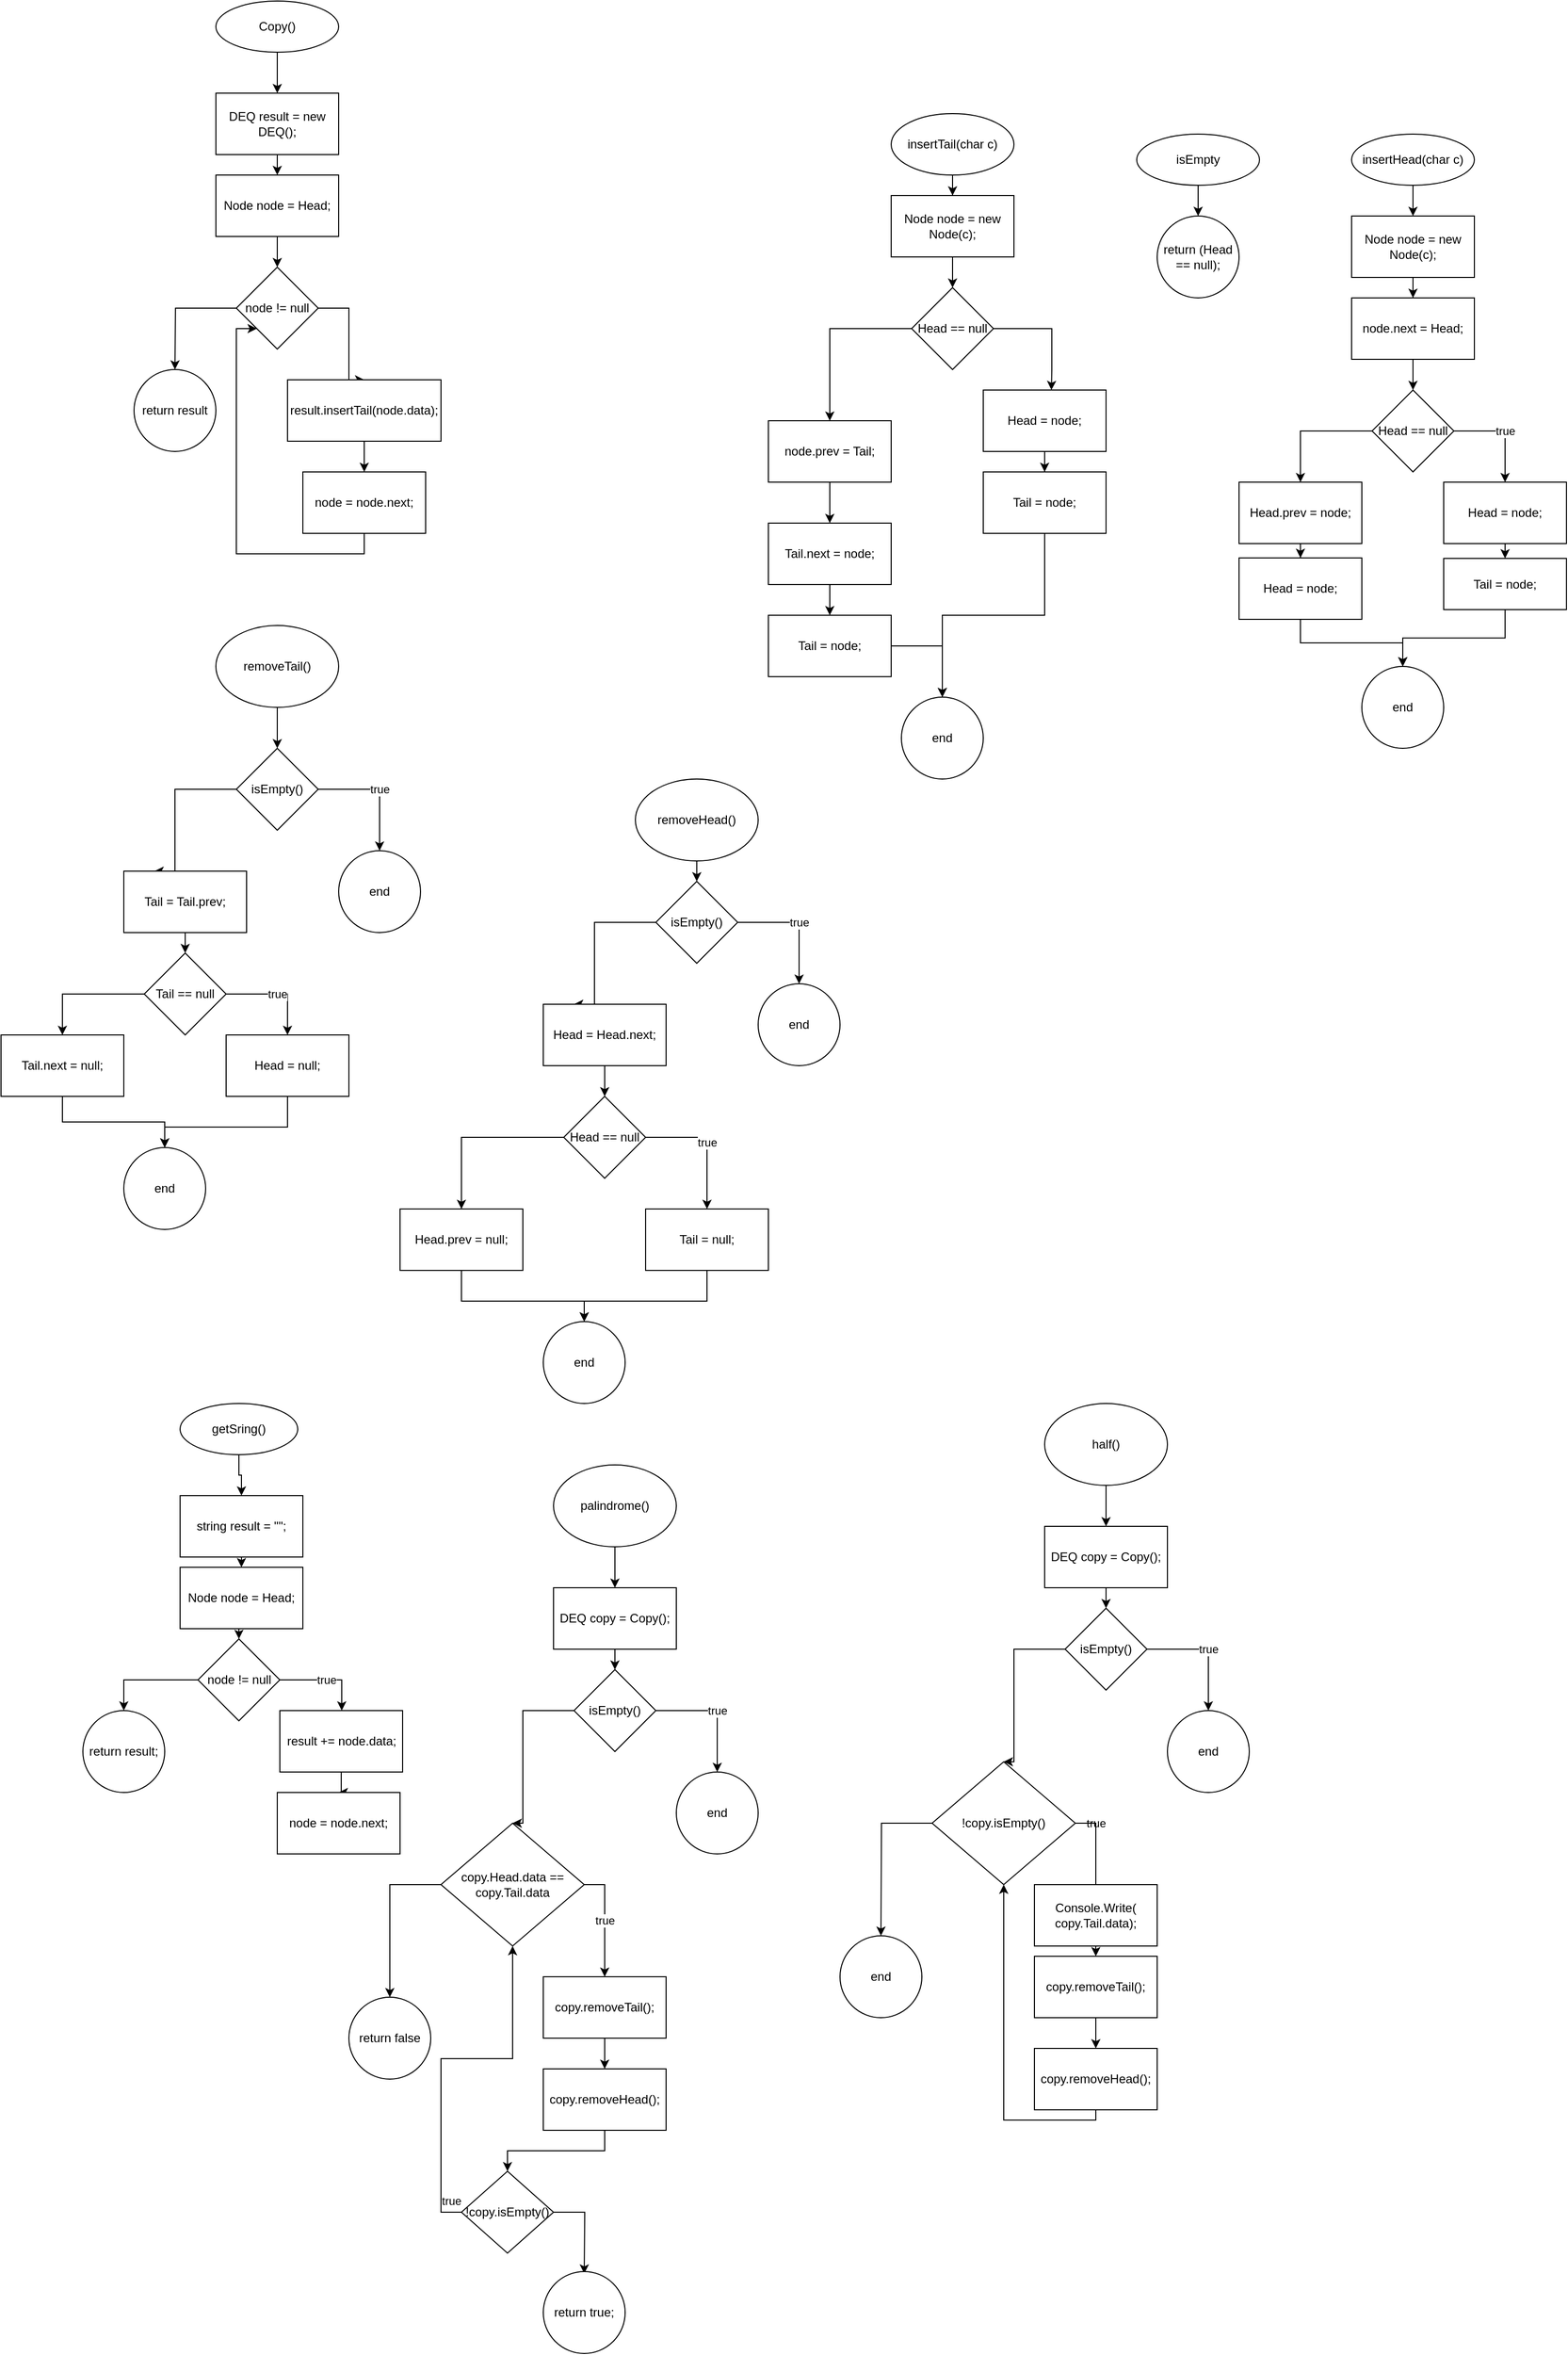 <mxfile version="20.0.3"><diagram id="X_mtfbVGTYFtOlN2W8pP" name="Page-1"><mxGraphModel dx="3037" dy="798" grid="1" gridSize="10" guides="1" tooltips="1" connect="1" arrows="1" fold="1" page="1" pageScale="1" pageWidth="827" pageHeight="1169" math="0" shadow="0"><root><mxCell id="0"/><mxCell id="1" parent="0"/><mxCell id="YI9eFd7gzGS3PNS915vk-225" style="edgeStyle=orthogonalEdgeStyle;rounded=0;orthogonalLoop=1;jettySize=auto;html=1;exitX=0.5;exitY=1;exitDx=0;exitDy=0;" edge="1" parent="1" source="YI9eFd7gzGS3PNS915vk-223" target="YI9eFd7gzGS3PNS915vk-224"><mxGeometry relative="1" as="geometry"/></mxCell><mxCell id="YI9eFd7gzGS3PNS915vk-223" value="isEmpty" style="ellipse;whiteSpace=wrap;html=1;" vertex="1" parent="1"><mxGeometry x="250" y="170" width="120" height="50" as="geometry"/></mxCell><mxCell id="YI9eFd7gzGS3PNS915vk-224" value="&lt;span class=&quot;pl-k&quot;&gt;return&lt;/span&gt; (&lt;span class=&quot;pl-smi&quot;&gt;Head&lt;/span&gt; &lt;span class=&quot;pl-k&quot;&gt;==&lt;/span&gt; &lt;span class=&quot;pl-c1&quot;&gt;null&lt;/span&gt;);" style="ellipse;whiteSpace=wrap;html=1;aspect=fixed;" vertex="1" parent="1"><mxGeometry x="270" y="250" width="80" height="80" as="geometry"/></mxCell><mxCell id="YI9eFd7gzGS3PNS915vk-228" style="edgeStyle=orthogonalEdgeStyle;rounded=0;orthogonalLoop=1;jettySize=auto;html=1;" edge="1" parent="1" source="YI9eFd7gzGS3PNS915vk-226" target="YI9eFd7gzGS3PNS915vk-227"><mxGeometry relative="1" as="geometry"/></mxCell><mxCell id="YI9eFd7gzGS3PNS915vk-226" value="&lt;span class=&quot;pl-en&quot;&gt;&lt;span data-hydro-click-hmac=&quot;edcf4591e10c8afbad5ef71a1b3c4fea2cf75b73c60e4aee5396e52874b2d532&quot; data-hydro-click=&quot;{&amp;quot;event_type&amp;quot;:&amp;quot;code_navigation.click_on_symbol&amp;quot;,&amp;quot;payload&amp;quot;:{&amp;quot;action&amp;quot;:&amp;quot;click_on_symbol&amp;quot;,&amp;quot;repository_id&amp;quot;:418570963,&amp;quot;ref&amp;quot;:&amp;quot;master&amp;quot;,&amp;quot;language&amp;quot;:&amp;quot;C#&amp;quot;,&amp;quot;backend&amp;quot;:&amp;quot;ALEPH_FUZZY&amp;quot;,&amp;quot;code_nav_context&amp;quot;:&amp;quot;BLOB_VIEW&amp;quot;,&amp;quot;retry_backend&amp;quot;:&amp;quot;&amp;quot;,&amp;quot;originating_url&amp;quot;:&amp;quot;https://github.com/bolyuk/ads-bolyuk-kp12/find-definition?q=insertHead&amp;amp;blob_path=Practice+6%2FDEQ.cs&amp;amp;ref=master&amp;amp;language=C%23&amp;amp;row=20&amp;amp;col=20&amp;amp;code_nav_context=BLOB_VIEW&amp;quot;,&amp;quot;user_id&amp;quot;:90848724}}&quot; class=&quot;pl-token&quot;&gt;insertHead&lt;/span&gt;&lt;/span&gt;(&lt;span class=&quot;pl-k&quot;&gt;char&lt;/span&gt; &lt;span class=&quot;pl-en&quot;&gt;c&lt;/span&gt;)" style="ellipse;whiteSpace=wrap;html=1;" vertex="1" parent="1"><mxGeometry x="460" y="170" width="120" height="50" as="geometry"/></mxCell><mxCell id="YI9eFd7gzGS3PNS915vk-230" style="edgeStyle=orthogonalEdgeStyle;rounded=0;orthogonalLoop=1;jettySize=auto;html=1;entryX=0.5;entryY=0;entryDx=0;entryDy=0;" edge="1" parent="1" source="YI9eFd7gzGS3PNS915vk-227" target="YI9eFd7gzGS3PNS915vk-229"><mxGeometry relative="1" as="geometry"/></mxCell><mxCell id="YI9eFd7gzGS3PNS915vk-227" value="&lt;span class=&quot;pl-en&quot;&gt;&lt;span data-hydro-click-hmac=&quot;545a3080e53a41d71beb8bfefa5ae291a7f8900eff28ce5196b948f3d03683b0&quot; data-hydro-click=&quot;{&amp;quot;event_type&amp;quot;:&amp;quot;code_navigation.click_on_symbol&amp;quot;,&amp;quot;payload&amp;quot;:{&amp;quot;action&amp;quot;:&amp;quot;click_on_symbol&amp;quot;,&amp;quot;repository_id&amp;quot;:418570963,&amp;quot;ref&amp;quot;:&amp;quot;master&amp;quot;,&amp;quot;language&amp;quot;:&amp;quot;C#&amp;quot;,&amp;quot;backend&amp;quot;:&amp;quot;ALEPH_FUZZY&amp;quot;,&amp;quot;code_nav_context&amp;quot;:&amp;quot;BLOB_VIEW&amp;quot;,&amp;quot;retry_backend&amp;quot;:&amp;quot;&amp;quot;,&amp;quot;originating_url&amp;quot;:&amp;quot;https://github.com/bolyuk/ads-bolyuk-kp12/find-definition?q=Node&amp;amp;blob_path=Practice+6%2FDEQ.cs&amp;amp;ref=master&amp;amp;language=C%23&amp;amp;row=22&amp;amp;col=12&amp;amp;code_nav_context=BLOB_VIEW&amp;quot;,&amp;quot;user_id&amp;quot;:90848724}}&quot; class=&quot;pl-token&quot;&gt;Node&lt;/span&gt;&lt;/span&gt; &lt;span class=&quot;pl-en&quot;&gt;node&lt;/span&gt; &lt;span class=&quot;pl-k&quot;&gt;=&lt;/span&gt; &lt;span class=&quot;pl-k&quot;&gt;new&lt;/span&gt; &lt;span class=&quot;pl-en&quot;&gt;&lt;span data-hydro-click-hmac=&quot;75d3e09be177b929cdd47bc19d39bf4a3c8531363a40a0400b3766b4828c947d&quot; data-hydro-click=&quot;{&amp;quot;event_type&amp;quot;:&amp;quot;code_navigation.click_on_symbol&amp;quot;,&amp;quot;payload&amp;quot;:{&amp;quot;action&amp;quot;:&amp;quot;click_on_symbol&amp;quot;,&amp;quot;repository_id&amp;quot;:418570963,&amp;quot;ref&amp;quot;:&amp;quot;master&amp;quot;,&amp;quot;language&amp;quot;:&amp;quot;C#&amp;quot;,&amp;quot;backend&amp;quot;:&amp;quot;ALEPH_FUZZY&amp;quot;,&amp;quot;code_nav_context&amp;quot;:&amp;quot;BLOB_VIEW&amp;quot;,&amp;quot;retry_backend&amp;quot;:&amp;quot;&amp;quot;,&amp;quot;originating_url&amp;quot;:&amp;quot;https://github.com/bolyuk/ads-bolyuk-kp12/find-definition?q=Node&amp;amp;blob_path=Practice+6%2FDEQ.cs&amp;amp;ref=master&amp;amp;language=C%23&amp;amp;row=22&amp;amp;col=28&amp;amp;code_nav_context=BLOB_VIEW&amp;quot;,&amp;quot;user_id&amp;quot;:90848724}}&quot; class=&quot;pl-token&quot;&gt;Node&lt;/span&gt;&lt;/span&gt;(&lt;span class=&quot;pl-smi&quot;&gt;c&lt;/span&gt;);" style="rounded=0;whiteSpace=wrap;html=1;" vertex="1" parent="1"><mxGeometry x="460" y="250" width="120" height="60" as="geometry"/></mxCell><mxCell id="YI9eFd7gzGS3PNS915vk-232" style="edgeStyle=orthogonalEdgeStyle;rounded=0;orthogonalLoop=1;jettySize=auto;html=1;entryX=0.5;entryY=0;entryDx=0;entryDy=0;" edge="1" parent="1" source="YI9eFd7gzGS3PNS915vk-229" target="YI9eFd7gzGS3PNS915vk-231"><mxGeometry relative="1" as="geometry"/></mxCell><mxCell id="YI9eFd7gzGS3PNS915vk-229" value=" &lt;span class=&quot;pl-smi&quot;&gt;node&lt;/span&gt;.&lt;span class=&quot;pl-smi&quot;&gt;next&lt;/span&gt; &lt;span class=&quot;pl-k&quot;&gt;=&lt;/span&gt; &lt;span class=&quot;pl-smi&quot;&gt;Head&lt;/span&gt;;" style="rounded=0;whiteSpace=wrap;html=1;" vertex="1" parent="1"><mxGeometry x="460" y="330" width="120" height="60" as="geometry"/></mxCell><mxCell id="YI9eFd7gzGS3PNS915vk-234" value="true" style="edgeStyle=orthogonalEdgeStyle;rounded=0;orthogonalLoop=1;jettySize=auto;html=1;" edge="1" parent="1" source="YI9eFd7gzGS3PNS915vk-231" target="YI9eFd7gzGS3PNS915vk-233"><mxGeometry relative="1" as="geometry"><Array as="points"><mxPoint x="610" y="460"/></Array></mxGeometry></mxCell><mxCell id="YI9eFd7gzGS3PNS915vk-238" style="edgeStyle=orthogonalEdgeStyle;rounded=0;orthogonalLoop=1;jettySize=auto;html=1;" edge="1" parent="1" source="YI9eFd7gzGS3PNS915vk-231" target="YI9eFd7gzGS3PNS915vk-237"><mxGeometry relative="1" as="geometry"/></mxCell><mxCell id="YI9eFd7gzGS3PNS915vk-231" value="&lt;span class=&quot;pl-smi&quot;&gt;Head&lt;/span&gt; &lt;span class=&quot;pl-k&quot;&gt;==&lt;/span&gt; &lt;span class=&quot;pl-c1&quot;&gt;null&lt;/span&gt;" style="rhombus;whiteSpace=wrap;html=1;" vertex="1" parent="1"><mxGeometry x="480" y="420" width="80" height="80" as="geometry"/></mxCell><mxCell id="YI9eFd7gzGS3PNS915vk-236" style="edgeStyle=orthogonalEdgeStyle;rounded=0;orthogonalLoop=1;jettySize=auto;html=1;exitX=0.5;exitY=1;exitDx=0;exitDy=0;entryX=0.5;entryY=0;entryDx=0;entryDy=0;" edge="1" parent="1" source="YI9eFd7gzGS3PNS915vk-233" target="YI9eFd7gzGS3PNS915vk-235"><mxGeometry relative="1" as="geometry"/></mxCell><mxCell id="YI9eFd7gzGS3PNS915vk-233" value=" &lt;span class=&quot;pl-smi&quot;&gt;Head&lt;/span&gt; &lt;span class=&quot;pl-k&quot;&gt;=&lt;/span&gt; &lt;span class=&quot;pl-smi&quot;&gt;node&lt;/span&gt;;" style="rounded=0;whiteSpace=wrap;html=1;" vertex="1" parent="1"><mxGeometry x="550" y="510" width="120" height="60" as="geometry"/></mxCell><mxCell id="YI9eFd7gzGS3PNS915vk-261" style="edgeStyle=orthogonalEdgeStyle;rounded=0;orthogonalLoop=1;jettySize=auto;html=1;entryX=0.5;entryY=0;entryDx=0;entryDy=0;" edge="1" parent="1" source="YI9eFd7gzGS3PNS915vk-235" target="YI9eFd7gzGS3PNS915vk-259"><mxGeometry relative="1" as="geometry"/></mxCell><mxCell id="YI9eFd7gzGS3PNS915vk-235" value="&lt;span class=&quot;pl-smi&quot;&gt;Tail&lt;/span&gt; &lt;span class=&quot;pl-k&quot;&gt;=&lt;/span&gt; &lt;span class=&quot;pl-smi&quot;&gt;node&lt;/span&gt;;" style="rounded=0;whiteSpace=wrap;html=1;" vertex="1" parent="1"><mxGeometry x="550" y="584.5" width="120" height="50" as="geometry"/></mxCell><mxCell id="YI9eFd7gzGS3PNS915vk-240" style="edgeStyle=orthogonalEdgeStyle;rounded=0;orthogonalLoop=1;jettySize=auto;html=1;exitX=0.5;exitY=1;exitDx=0;exitDy=0;" edge="1" parent="1" source="YI9eFd7gzGS3PNS915vk-237" target="YI9eFd7gzGS3PNS915vk-239"><mxGeometry relative="1" as="geometry"/></mxCell><mxCell id="YI9eFd7gzGS3PNS915vk-237" value="&lt;span class=&quot;pl-smi&quot;&gt;Head&lt;/span&gt;.&lt;span class=&quot;pl-smi&quot;&gt;prev&lt;/span&gt; &lt;span class=&quot;pl-k&quot;&gt;=&lt;/span&gt; &lt;span class=&quot;pl-smi&quot;&gt;node&lt;/span&gt;;" style="rounded=0;whiteSpace=wrap;html=1;" vertex="1" parent="1"><mxGeometry x="350" y="510" width="120" height="60" as="geometry"/></mxCell><mxCell id="YI9eFd7gzGS3PNS915vk-260" style="edgeStyle=orthogonalEdgeStyle;rounded=0;orthogonalLoop=1;jettySize=auto;html=1;entryX=0.5;entryY=0;entryDx=0;entryDy=0;" edge="1" parent="1" source="YI9eFd7gzGS3PNS915vk-239" target="YI9eFd7gzGS3PNS915vk-259"><mxGeometry relative="1" as="geometry"/></mxCell><mxCell id="YI9eFd7gzGS3PNS915vk-239" value="&lt;span class=&quot;pl-smi&quot;&gt;Head&lt;/span&gt; &lt;span class=&quot;pl-k&quot;&gt;=&lt;/span&gt; &lt;span class=&quot;pl-smi&quot;&gt;node&lt;/span&gt;;" style="rounded=0;whiteSpace=wrap;html=1;" vertex="1" parent="1"><mxGeometry x="350" y="584" width="120" height="60" as="geometry"/></mxCell><mxCell id="YI9eFd7gzGS3PNS915vk-243" style="edgeStyle=orthogonalEdgeStyle;rounded=0;orthogonalLoop=1;jettySize=auto;html=1;entryX=0.5;entryY=0;entryDx=0;entryDy=0;" edge="1" parent="1" source="YI9eFd7gzGS3PNS915vk-241" target="YI9eFd7gzGS3PNS915vk-242"><mxGeometry relative="1" as="geometry"/></mxCell><mxCell id="YI9eFd7gzGS3PNS915vk-241" value="&lt;span class=&quot;pl-en&quot;&gt;&lt;span data-hydro-click-hmac=&quot;364efff9df9fe338aa8fc33be217d5a243230e3089b9020d0899cb3f175da9c7&quot; data-hydro-click=&quot;{&amp;quot;event_type&amp;quot;:&amp;quot;code_navigation.click_on_symbol&amp;quot;,&amp;quot;payload&amp;quot;:{&amp;quot;action&amp;quot;:&amp;quot;click_on_symbol&amp;quot;,&amp;quot;repository_id&amp;quot;:418570963,&amp;quot;ref&amp;quot;:&amp;quot;master&amp;quot;,&amp;quot;language&amp;quot;:&amp;quot;C#&amp;quot;,&amp;quot;backend&amp;quot;:&amp;quot;ALEPH_FUZZY&amp;quot;,&amp;quot;code_nav_context&amp;quot;:&amp;quot;BLOB_VIEW&amp;quot;,&amp;quot;retry_backend&amp;quot;:&amp;quot;&amp;quot;,&amp;quot;originating_url&amp;quot;:&amp;quot;https://github.com/bolyuk/ads-bolyuk-kp12/find-definition?q=insertTail&amp;amp;blob_path=Practice+6%2FDEQ.cs&amp;amp;ref=master&amp;amp;language=C%23&amp;amp;row=37&amp;amp;col=20&amp;amp;code_nav_context=BLOB_VIEW&amp;quot;,&amp;quot;user_id&amp;quot;:90848724}}&quot; class=&quot;pl-token&quot;&gt;insertTail&lt;/span&gt;&lt;/span&gt;(&lt;span class=&quot;pl-k&quot;&gt;char&lt;/span&gt; &lt;span class=&quot;pl-en&quot;&gt;c&lt;/span&gt;)" style="ellipse;whiteSpace=wrap;html=1;" vertex="1" parent="1"><mxGeometry x="10" y="150" width="120" height="60" as="geometry"/></mxCell><mxCell id="YI9eFd7gzGS3PNS915vk-245" style="edgeStyle=orthogonalEdgeStyle;rounded=0;orthogonalLoop=1;jettySize=auto;html=1;exitX=0.5;exitY=1;exitDx=0;exitDy=0;" edge="1" parent="1" source="YI9eFd7gzGS3PNS915vk-242" target="YI9eFd7gzGS3PNS915vk-244"><mxGeometry relative="1" as="geometry"/></mxCell><mxCell id="YI9eFd7gzGS3PNS915vk-242" value=" &lt;span class=&quot;pl-en&quot;&gt;&lt;span data-hydro-click-hmac=&quot;3844cdc315af98c7fbd51668e352bc9fc37771ecaae34ecb6eccbb2c08d1892a&quot; data-hydro-click=&quot;{&amp;quot;event_type&amp;quot;:&amp;quot;code_navigation.click_on_symbol&amp;quot;,&amp;quot;payload&amp;quot;:{&amp;quot;action&amp;quot;:&amp;quot;click_on_symbol&amp;quot;,&amp;quot;repository_id&amp;quot;:418570963,&amp;quot;ref&amp;quot;:&amp;quot;master&amp;quot;,&amp;quot;language&amp;quot;:&amp;quot;C#&amp;quot;,&amp;quot;backend&amp;quot;:&amp;quot;ALEPH_FUZZY&amp;quot;,&amp;quot;code_nav_context&amp;quot;:&amp;quot;BLOB_VIEW&amp;quot;,&amp;quot;retry_backend&amp;quot;:&amp;quot;&amp;quot;,&amp;quot;originating_url&amp;quot;:&amp;quot;https://github.com/bolyuk/ads-bolyuk-kp12/find-definition?q=Node&amp;amp;blob_path=Practice+6%2FDEQ.cs&amp;amp;ref=master&amp;amp;language=C%23&amp;amp;row=39&amp;amp;col=12&amp;amp;code_nav_context=BLOB_VIEW&amp;quot;,&amp;quot;user_id&amp;quot;:90848724}}&quot; class=&quot;pl-token&quot;&gt;Node&lt;/span&gt;&lt;/span&gt; &lt;span class=&quot;pl-en&quot;&gt;node&lt;/span&gt; &lt;span class=&quot;pl-k&quot;&gt;=&lt;/span&gt; &lt;span class=&quot;pl-k&quot;&gt;new&lt;/span&gt; &lt;span class=&quot;pl-en&quot;&gt;Node&lt;/span&gt;(&lt;span class=&quot;pl-smi&quot;&gt;c&lt;/span&gt;);" style="rounded=0;whiteSpace=wrap;html=1;" vertex="1" parent="1"><mxGeometry x="10" y="230" width="120" height="60" as="geometry"/></mxCell><mxCell id="YI9eFd7gzGS3PNS915vk-247" style="edgeStyle=orthogonalEdgeStyle;rounded=0;orthogonalLoop=1;jettySize=auto;html=1;entryX=0.555;entryY=0;entryDx=0;entryDy=0;entryPerimeter=0;" edge="1" parent="1" source="YI9eFd7gzGS3PNS915vk-244" target="YI9eFd7gzGS3PNS915vk-246"><mxGeometry relative="1" as="geometry"><Array as="points"><mxPoint x="167" y="360"/><mxPoint x="167" y="400"/></Array></mxGeometry></mxCell><mxCell id="YI9eFd7gzGS3PNS915vk-250" style="edgeStyle=orthogonalEdgeStyle;rounded=0;orthogonalLoop=1;jettySize=auto;html=1;" edge="1" parent="1" source="YI9eFd7gzGS3PNS915vk-244" target="YI9eFd7gzGS3PNS915vk-251"><mxGeometry relative="1" as="geometry"><mxPoint x="-50" y="470" as="targetPoint"/></mxGeometry></mxCell><mxCell id="YI9eFd7gzGS3PNS915vk-244" value="&lt;span class=&quot;pl-smi&quot;&gt;Head&lt;/span&gt; &lt;span class=&quot;pl-k&quot;&gt;==&lt;/span&gt; &lt;span class=&quot;pl-c1&quot;&gt;null&lt;/span&gt;" style="rhombus;whiteSpace=wrap;html=1;" vertex="1" parent="1"><mxGeometry x="30" y="320" width="80" height="80" as="geometry"/></mxCell><mxCell id="YI9eFd7gzGS3PNS915vk-249" style="edgeStyle=orthogonalEdgeStyle;rounded=0;orthogonalLoop=1;jettySize=auto;html=1;entryX=0.5;entryY=0;entryDx=0;entryDy=0;" edge="1" parent="1" source="YI9eFd7gzGS3PNS915vk-246" target="YI9eFd7gzGS3PNS915vk-248"><mxGeometry relative="1" as="geometry"/></mxCell><mxCell id="YI9eFd7gzGS3PNS915vk-246" value="&lt;span class=&quot;pl-smi&quot;&gt;Head&lt;/span&gt; &lt;span class=&quot;pl-k&quot;&gt;=&lt;/span&gt; &lt;span class=&quot;pl-smi&quot;&gt;node&lt;/span&gt;;" style="rounded=0;whiteSpace=wrap;html=1;" vertex="1" parent="1"><mxGeometry x="100" y="420" width="120" height="60" as="geometry"/></mxCell><mxCell id="YI9eFd7gzGS3PNS915vk-257" style="edgeStyle=orthogonalEdgeStyle;rounded=0;orthogonalLoop=1;jettySize=auto;html=1;" edge="1" parent="1" source="YI9eFd7gzGS3PNS915vk-248" target="YI9eFd7gzGS3PNS915vk-256"><mxGeometry relative="1" as="geometry"/></mxCell><mxCell id="YI9eFd7gzGS3PNS915vk-248" value=" &lt;span class=&quot;pl-smi&quot;&gt;Tail&lt;/span&gt; &lt;span class=&quot;pl-k&quot;&gt;=&lt;/span&gt; &lt;span class=&quot;pl-smi&quot;&gt;node&lt;/span&gt;;" style="rounded=0;whiteSpace=wrap;html=1;" vertex="1" parent="1"><mxGeometry x="100" y="500" width="120" height="60" as="geometry"/></mxCell><mxCell id="YI9eFd7gzGS3PNS915vk-252" style="edgeStyle=orthogonalEdgeStyle;rounded=0;orthogonalLoop=1;jettySize=auto;html=1;" edge="1" parent="1" source="YI9eFd7gzGS3PNS915vk-251" target="YI9eFd7gzGS3PNS915vk-253"><mxGeometry relative="1" as="geometry"><mxPoint x="-50" y="540" as="targetPoint"/></mxGeometry></mxCell><mxCell id="YI9eFd7gzGS3PNS915vk-251" value=" &lt;span class=&quot;pl-smi&quot;&gt;node&lt;/span&gt;.&lt;span class=&quot;pl-smi&quot;&gt;prev&lt;/span&gt; &lt;span class=&quot;pl-k&quot;&gt;=&lt;/span&gt; &lt;span class=&quot;pl-smi&quot;&gt;Tail&lt;/span&gt;;" style="rounded=0;whiteSpace=wrap;html=1;" vertex="1" parent="1"><mxGeometry x="-110" y="450" width="120" height="60" as="geometry"/></mxCell><mxCell id="YI9eFd7gzGS3PNS915vk-255" style="edgeStyle=orthogonalEdgeStyle;rounded=0;orthogonalLoop=1;jettySize=auto;html=1;" edge="1" parent="1" source="YI9eFd7gzGS3PNS915vk-253" target="YI9eFd7gzGS3PNS915vk-254"><mxGeometry relative="1" as="geometry"/></mxCell><mxCell id="YI9eFd7gzGS3PNS915vk-253" value=" &lt;span class=&quot;pl-smi&quot;&gt;Tail&lt;/span&gt;.&lt;span class=&quot;pl-smi&quot;&gt;next&lt;/span&gt; &lt;span class=&quot;pl-k&quot;&gt;=&lt;/span&gt; &lt;span class=&quot;pl-smi&quot;&gt;node&lt;/span&gt;;" style="rounded=0;whiteSpace=wrap;html=1;" vertex="1" parent="1"><mxGeometry x="-110" y="550" width="120" height="60" as="geometry"/></mxCell><mxCell id="YI9eFd7gzGS3PNS915vk-258" style="edgeStyle=orthogonalEdgeStyle;rounded=0;orthogonalLoop=1;jettySize=auto;html=1;" edge="1" parent="1" source="YI9eFd7gzGS3PNS915vk-254" target="YI9eFd7gzGS3PNS915vk-256"><mxGeometry relative="1" as="geometry"/></mxCell><mxCell id="YI9eFd7gzGS3PNS915vk-254" value=" &lt;span class=&quot;pl-smi&quot;&gt;Tail&lt;/span&gt; &lt;span class=&quot;pl-k&quot;&gt;=&lt;/span&gt; &lt;span class=&quot;pl-smi&quot;&gt;node&lt;/span&gt;;" style="rounded=0;whiteSpace=wrap;html=1;" vertex="1" parent="1"><mxGeometry x="-110" y="640" width="120" height="60" as="geometry"/></mxCell><mxCell id="YI9eFd7gzGS3PNS915vk-256" value="end" style="ellipse;whiteSpace=wrap;html=1;aspect=fixed;" vertex="1" parent="1"><mxGeometry x="20" y="720" width="80" height="80" as="geometry"/></mxCell><mxCell id="YI9eFd7gzGS3PNS915vk-259" value="end" style="ellipse;whiteSpace=wrap;html=1;aspect=fixed;" vertex="1" parent="1"><mxGeometry x="470" y="690" width="80" height="80" as="geometry"/></mxCell><mxCell id="YI9eFd7gzGS3PNS915vk-264" style="edgeStyle=orthogonalEdgeStyle;rounded=0;orthogonalLoop=1;jettySize=auto;html=1;" edge="1" parent="1" source="YI9eFd7gzGS3PNS915vk-262" target="YI9eFd7gzGS3PNS915vk-263"><mxGeometry relative="1" as="geometry"/></mxCell><mxCell id="YI9eFd7gzGS3PNS915vk-262" value="&lt;span class=&quot;pl-en&quot;&gt;&lt;span data-hydro-click-hmac=&quot;30873bdd3615ae8c595ac341c564c380481888093dd0918c99f8fbe6361777d1&quot; data-hydro-click=&quot;{&amp;quot;event_type&amp;quot;:&amp;quot;code_navigation.click_on_symbol&amp;quot;,&amp;quot;payload&amp;quot;:{&amp;quot;action&amp;quot;:&amp;quot;click_on_symbol&amp;quot;,&amp;quot;repository_id&amp;quot;:418570963,&amp;quot;ref&amp;quot;:&amp;quot;master&amp;quot;,&amp;quot;language&amp;quot;:&amp;quot;C#&amp;quot;,&amp;quot;backend&amp;quot;:&amp;quot;ALEPH_FUZZY&amp;quot;,&amp;quot;code_nav_context&amp;quot;:&amp;quot;BLOB_VIEW&amp;quot;,&amp;quot;retry_backend&amp;quot;:&amp;quot;&amp;quot;,&amp;quot;originating_url&amp;quot;:&amp;quot;https://github.com/bolyuk/ads-bolyuk-kp12/find-definition?q=Copy&amp;amp;blob_path=Practice+6%2FDEQ.cs&amp;amp;ref=master&amp;amp;language=C%23&amp;amp;row=54&amp;amp;col=19&amp;amp;code_nav_context=BLOB_VIEW&amp;quot;,&amp;quot;user_id&amp;quot;:90848724}}&quot; class=&quot;pl-token&quot;&gt;Copy&lt;/span&gt;&lt;/span&gt;()" style="ellipse;whiteSpace=wrap;html=1;" vertex="1" parent="1"><mxGeometry x="-650" y="40" width="120" height="50" as="geometry"/></mxCell><mxCell id="YI9eFd7gzGS3PNS915vk-266" style="edgeStyle=orthogonalEdgeStyle;rounded=0;orthogonalLoop=1;jettySize=auto;html=1;exitX=0.5;exitY=1;exitDx=0;exitDy=0;entryX=0.5;entryY=0;entryDx=0;entryDy=0;" edge="1" parent="1" source="YI9eFd7gzGS3PNS915vk-263" target="YI9eFd7gzGS3PNS915vk-265"><mxGeometry relative="1" as="geometry"/></mxCell><mxCell id="YI9eFd7gzGS3PNS915vk-263" value=" &lt;span class=&quot;pl-en&quot;&gt;&lt;span data-hydro-click-hmac=&quot;7be5984fa99873e57563132a0a207fa171f47ec70db1680172c41f8a8e74e402&quot; data-hydro-click=&quot;{&amp;quot;event_type&amp;quot;:&amp;quot;code_navigation.click_on_symbol&amp;quot;,&amp;quot;payload&amp;quot;:{&amp;quot;action&amp;quot;:&amp;quot;click_on_symbol&amp;quot;,&amp;quot;repository_id&amp;quot;:418570963,&amp;quot;ref&amp;quot;:&amp;quot;master&amp;quot;,&amp;quot;language&amp;quot;:&amp;quot;C#&amp;quot;,&amp;quot;backend&amp;quot;:&amp;quot;ALEPH_FUZZY&amp;quot;,&amp;quot;code_nav_context&amp;quot;:&amp;quot;BLOB_VIEW&amp;quot;,&amp;quot;retry_backend&amp;quot;:&amp;quot;&amp;quot;,&amp;quot;originating_url&amp;quot;:&amp;quot;https://github.com/bolyuk/ads-bolyuk-kp12/find-definition?q=DEQ&amp;amp;blob_path=Practice+6%2FDEQ.cs&amp;amp;ref=master&amp;amp;language=C%23&amp;amp;row=56&amp;amp;col=12&amp;amp;code_nav_context=BLOB_VIEW&amp;quot;,&amp;quot;user_id&amp;quot;:90848724}}&quot; class=&quot;pl-token&quot;&gt;DEQ&lt;/span&gt;&lt;/span&gt; &lt;span class=&quot;pl-en&quot;&gt;result&lt;/span&gt; &lt;span class=&quot;pl-k&quot;&gt;=&lt;/span&gt; &lt;span class=&quot;pl-k&quot;&gt;new&lt;/span&gt; &lt;span class=&quot;pl-en&quot;&gt;&lt;span data-hydro-click-hmac=&quot;09b9209ce4aa4045afdf00e467482fb06ddc397c6c2da5d6cdd2a7bc6fbf287d&quot; data-hydro-click=&quot;{&amp;quot;event_type&amp;quot;:&amp;quot;code_navigation.click_on_symbol&amp;quot;,&amp;quot;payload&amp;quot;:{&amp;quot;action&amp;quot;:&amp;quot;click_on_symbol&amp;quot;,&amp;quot;repository_id&amp;quot;:418570963,&amp;quot;ref&amp;quot;:&amp;quot;master&amp;quot;,&amp;quot;language&amp;quot;:&amp;quot;C#&amp;quot;,&amp;quot;backend&amp;quot;:&amp;quot;ALEPH_FUZZY&amp;quot;,&amp;quot;code_nav_context&amp;quot;:&amp;quot;BLOB_VIEW&amp;quot;,&amp;quot;retry_backend&amp;quot;:&amp;quot;&amp;quot;,&amp;quot;originating_url&amp;quot;:&amp;quot;https://github.com/bolyuk/ads-bolyuk-kp12/find-definition?q=DEQ&amp;amp;blob_path=Practice+6%2FDEQ.cs&amp;amp;ref=master&amp;amp;language=C%23&amp;amp;row=56&amp;amp;col=29&amp;amp;code_nav_context=BLOB_VIEW&amp;quot;,&amp;quot;user_id&amp;quot;:90848724}}&quot; class=&quot;pl-token&quot;&gt;DEQ&lt;/span&gt;&lt;/span&gt;();" style="rounded=0;whiteSpace=wrap;html=1;" vertex="1" parent="1"><mxGeometry x="-650" y="130" width="120" height="60" as="geometry"/></mxCell><mxCell id="YI9eFd7gzGS3PNS915vk-269" style="edgeStyle=orthogonalEdgeStyle;rounded=0;orthogonalLoop=1;jettySize=auto;html=1;" edge="1" parent="1" source="YI9eFd7gzGS3PNS915vk-265" target="YI9eFd7gzGS3PNS915vk-268"><mxGeometry relative="1" as="geometry"/></mxCell><mxCell id="YI9eFd7gzGS3PNS915vk-265" value="&lt;span class=&quot;pl-en&quot;&gt;&lt;span data-hydro-click-hmac=&quot;44d1e9638b6cacf82aced29651bad176a516940d5b8f869d92fddbd13bbe391b&quot; data-hydro-click=&quot;{&amp;quot;event_type&amp;quot;:&amp;quot;code_navigation.click_on_symbol&amp;quot;,&amp;quot;payload&amp;quot;:{&amp;quot;action&amp;quot;:&amp;quot;click_on_symbol&amp;quot;,&amp;quot;repository_id&amp;quot;:418570963,&amp;quot;ref&amp;quot;:&amp;quot;master&amp;quot;,&amp;quot;language&amp;quot;:&amp;quot;C#&amp;quot;,&amp;quot;backend&amp;quot;:&amp;quot;ALEPH_FUZZY&amp;quot;,&amp;quot;code_nav_context&amp;quot;:&amp;quot;BLOB_VIEW&amp;quot;,&amp;quot;retry_backend&amp;quot;:&amp;quot;&amp;quot;,&amp;quot;originating_url&amp;quot;:&amp;quot;https://github.com/bolyuk/ads-bolyuk-kp12/find-definition?q=Node&amp;amp;blob_path=Practice+6%2FDEQ.cs&amp;amp;ref=master&amp;amp;language=C%23&amp;amp;row=57&amp;amp;col=12&amp;amp;code_nav_context=BLOB_VIEW&amp;quot;,&amp;quot;user_id&amp;quot;:90848724}}&quot; class=&quot;pl-token&quot;&gt;Node&lt;/span&gt;&lt;/span&gt; &lt;span class=&quot;pl-en&quot;&gt;node&lt;/span&gt; &lt;span class=&quot;pl-k&quot;&gt;=&lt;/span&gt; &lt;span class=&quot;pl-smi&quot;&gt;Head&lt;/span&gt;;" style="rounded=0;whiteSpace=wrap;html=1;" vertex="1" parent="1"><mxGeometry x="-650" y="210" width="120" height="60" as="geometry"/></mxCell><mxCell id="YI9eFd7gzGS3PNS915vk-271" style="edgeStyle=orthogonalEdgeStyle;rounded=0;orthogonalLoop=1;jettySize=auto;html=1;entryX=0.5;entryY=0;entryDx=0;entryDy=0;" edge="1" parent="1" source="YI9eFd7gzGS3PNS915vk-268" target="YI9eFd7gzGS3PNS915vk-270"><mxGeometry relative="1" as="geometry"><Array as="points"><mxPoint x="-520" y="340"/></Array></mxGeometry></mxCell><mxCell id="YI9eFd7gzGS3PNS915vk-276" style="edgeStyle=orthogonalEdgeStyle;rounded=0;orthogonalLoop=1;jettySize=auto;html=1;" edge="1" parent="1" source="YI9eFd7gzGS3PNS915vk-268"><mxGeometry relative="1" as="geometry"><mxPoint x="-690" y="400" as="targetPoint"/></mxGeometry></mxCell><mxCell id="YI9eFd7gzGS3PNS915vk-268" value="&lt;span class=&quot;pl-smi&quot;&gt;node&lt;/span&gt; &lt;span class=&quot;pl-k&quot;&gt;!=&lt;/span&gt; &lt;span class=&quot;pl-c1&quot;&gt;null&lt;/span&gt;" style="rhombus;whiteSpace=wrap;html=1;" vertex="1" parent="1"><mxGeometry x="-630" y="300" width="80" height="80" as="geometry"/></mxCell><mxCell id="YI9eFd7gzGS3PNS915vk-273" style="edgeStyle=orthogonalEdgeStyle;rounded=0;orthogonalLoop=1;jettySize=auto;html=1;" edge="1" parent="1" source="YI9eFd7gzGS3PNS915vk-270" target="YI9eFd7gzGS3PNS915vk-272"><mxGeometry relative="1" as="geometry"/></mxCell><mxCell id="YI9eFd7gzGS3PNS915vk-270" value=" &lt;span class=&quot;pl-smi&quot;&gt;result&lt;/span&gt;.&lt;span class=&quot;pl-en&quot;&gt;&lt;span data-hydro-click-hmac=&quot;2515628c2a27c154c537b48d2b3140861613440181d8176b03356736f47d2cd6&quot; data-hydro-click=&quot;{&amp;quot;event_type&amp;quot;:&amp;quot;code_navigation.click_on_symbol&amp;quot;,&amp;quot;payload&amp;quot;:{&amp;quot;action&amp;quot;:&amp;quot;click_on_symbol&amp;quot;,&amp;quot;repository_id&amp;quot;:418570963,&amp;quot;ref&amp;quot;:&amp;quot;master&amp;quot;,&amp;quot;language&amp;quot;:&amp;quot;C#&amp;quot;,&amp;quot;backend&amp;quot;:&amp;quot;ALEPH_FUZZY&amp;quot;,&amp;quot;code_nav_context&amp;quot;:&amp;quot;BLOB_VIEW&amp;quot;,&amp;quot;retry_backend&amp;quot;:&amp;quot;&amp;quot;,&amp;quot;originating_url&amp;quot;:&amp;quot;https://github.com/bolyuk/ads-bolyuk-kp12/find-definition?q=insertTail&amp;amp;blob_path=Practice+6%2FDEQ.cs&amp;amp;ref=master&amp;amp;language=C%23&amp;amp;row=60&amp;amp;col=23&amp;amp;code_nav_context=BLOB_VIEW&amp;quot;,&amp;quot;user_id&amp;quot;:90848724}}&quot; class=&quot;pl-token&quot;&gt;insertTail&lt;/span&gt;&lt;/span&gt;(&lt;span class=&quot;pl-smi&quot;&gt;node&lt;/span&gt;.&lt;span class=&quot;pl-smi&quot;&gt;data&lt;/span&gt;);" style="rounded=0;whiteSpace=wrap;html=1;" vertex="1" parent="1"><mxGeometry x="-580" y="410" width="150" height="60" as="geometry"/></mxCell><mxCell id="YI9eFd7gzGS3PNS915vk-275" style="edgeStyle=orthogonalEdgeStyle;rounded=0;orthogonalLoop=1;jettySize=auto;html=1;entryX=0;entryY=1;entryDx=0;entryDy=0;" edge="1" parent="1" source="YI9eFd7gzGS3PNS915vk-272" target="YI9eFd7gzGS3PNS915vk-268"><mxGeometry relative="1" as="geometry"><Array as="points"><mxPoint x="-505" y="580"/><mxPoint x="-630" y="580"/><mxPoint x="-630" y="360"/></Array></mxGeometry></mxCell><mxCell id="YI9eFd7gzGS3PNS915vk-272" value=" &lt;span class=&quot;pl-smi&quot;&gt;node&lt;/span&gt; &lt;span class=&quot;pl-k&quot;&gt;=&lt;/span&gt; &lt;span class=&quot;pl-smi&quot;&gt;node&lt;/span&gt;.&lt;span class=&quot;pl-smi&quot;&gt;next&lt;/span&gt;;" style="rounded=0;whiteSpace=wrap;html=1;" vertex="1" parent="1"><mxGeometry x="-565" y="500" width="120" height="60" as="geometry"/></mxCell><mxCell id="YI9eFd7gzGS3PNS915vk-274" value="return result" style="ellipse;whiteSpace=wrap;html=1;aspect=fixed;" vertex="1" parent="1"><mxGeometry x="-730" y="400" width="80" height="80" as="geometry"/></mxCell><mxCell id="YI9eFd7gzGS3PNS915vk-279" style="edgeStyle=orthogonalEdgeStyle;rounded=0;orthogonalLoop=1;jettySize=auto;html=1;" edge="1" parent="1" source="YI9eFd7gzGS3PNS915vk-277" target="YI9eFd7gzGS3PNS915vk-278"><mxGeometry relative="1" as="geometry"/></mxCell><mxCell id="YI9eFd7gzGS3PNS915vk-277" value="&lt;span class=&quot;pl-en&quot;&gt;&lt;span data-hydro-click-hmac=&quot;70f0c63c489ccb1285a13b861c5530a443315906ad75dc39940fdc497df2c355&quot; data-hydro-click=&quot;{&amp;quot;event_type&amp;quot;:&amp;quot;code_navigation.click_on_symbol&amp;quot;,&amp;quot;payload&amp;quot;:{&amp;quot;action&amp;quot;:&amp;quot;click_on_symbol&amp;quot;,&amp;quot;repository_id&amp;quot;:418570963,&amp;quot;ref&amp;quot;:&amp;quot;master&amp;quot;,&amp;quot;language&amp;quot;:&amp;quot;C#&amp;quot;,&amp;quot;backend&amp;quot;:&amp;quot;ALEPH_FUZZY&amp;quot;,&amp;quot;code_nav_context&amp;quot;:&amp;quot;BLOB_VIEW&amp;quot;,&amp;quot;retry_backend&amp;quot;:&amp;quot;&amp;quot;,&amp;quot;originating_url&amp;quot;:&amp;quot;https://github.com/bolyuk/ads-bolyuk-kp12/find-definition?q=removeTail&amp;amp;blob_path=Practice+6%2FDEQ.cs&amp;amp;ref=master&amp;amp;language=C%23&amp;amp;row=66&amp;amp;col=20&amp;amp;code_nav_context=BLOB_VIEW&amp;quot;,&amp;quot;user_id&amp;quot;:90848724}}&quot; class=&quot;pl-token&quot;&gt;removeTail&lt;/span&gt;&lt;/span&gt;()" style="ellipse;whiteSpace=wrap;html=1;" vertex="1" parent="1"><mxGeometry x="-650" y="650" width="120" height="80" as="geometry"/></mxCell><mxCell id="YI9eFd7gzGS3PNS915vk-282" value="true" style="edgeStyle=orthogonalEdgeStyle;rounded=0;orthogonalLoop=1;jettySize=auto;html=1;entryX=0.5;entryY=0;entryDx=0;entryDy=0;" edge="1" parent="1" source="YI9eFd7gzGS3PNS915vk-278" target="YI9eFd7gzGS3PNS915vk-281"><mxGeometry relative="1" as="geometry"><mxPoint x="-450" y="810" as="targetPoint"/></mxGeometry></mxCell><mxCell id="YI9eFd7gzGS3PNS915vk-284" style="edgeStyle=orthogonalEdgeStyle;rounded=0;orthogonalLoop=1;jettySize=auto;html=1;entryX=0.25;entryY=0;entryDx=0;entryDy=0;" edge="1" parent="1" source="YI9eFd7gzGS3PNS915vk-278" target="YI9eFd7gzGS3PNS915vk-283"><mxGeometry relative="1" as="geometry"><Array as="points"><mxPoint x="-690" y="810"/></Array></mxGeometry></mxCell><mxCell id="YI9eFd7gzGS3PNS915vk-278" value="&lt;span class=&quot;pl-en&quot;&gt;isEmpty&lt;/span&gt;()" style="rhombus;whiteSpace=wrap;html=1;" vertex="1" parent="1"><mxGeometry x="-630" y="770" width="80" height="80" as="geometry"/></mxCell><mxCell id="YI9eFd7gzGS3PNS915vk-281" value="end" style="ellipse;whiteSpace=wrap;html=1;aspect=fixed;" vertex="1" parent="1"><mxGeometry x="-530" y="870" width="80" height="80" as="geometry"/></mxCell><mxCell id="YI9eFd7gzGS3PNS915vk-286" style="edgeStyle=orthogonalEdgeStyle;rounded=0;orthogonalLoop=1;jettySize=auto;html=1;exitX=0.5;exitY=1;exitDx=0;exitDy=0;entryX=0.5;entryY=0;entryDx=0;entryDy=0;" edge="1" parent="1" source="YI9eFd7gzGS3PNS915vk-283" target="YI9eFd7gzGS3PNS915vk-285"><mxGeometry relative="1" as="geometry"/></mxCell><mxCell id="YI9eFd7gzGS3PNS915vk-283" value=" &lt;span class=&quot;pl-smi&quot;&gt;Tail&lt;/span&gt; &lt;span class=&quot;pl-k&quot;&gt;=&lt;/span&gt; &lt;span class=&quot;pl-smi&quot;&gt;Tail&lt;/span&gt;.&lt;span class=&quot;pl-smi&quot;&gt;prev&lt;/span&gt;;" style="rounded=0;whiteSpace=wrap;html=1;" vertex="1" parent="1"><mxGeometry x="-740" y="890" width="120" height="60" as="geometry"/></mxCell><mxCell id="YI9eFd7gzGS3PNS915vk-288" value="true" style="edgeStyle=orthogonalEdgeStyle;rounded=0;orthogonalLoop=1;jettySize=auto;html=1;" edge="1" parent="1" source="YI9eFd7gzGS3PNS915vk-285" target="YI9eFd7gzGS3PNS915vk-287"><mxGeometry relative="1" as="geometry"><Array as="points"><mxPoint x="-580" y="1010"/></Array></mxGeometry></mxCell><mxCell id="YI9eFd7gzGS3PNS915vk-290" style="edgeStyle=orthogonalEdgeStyle;rounded=0;orthogonalLoop=1;jettySize=auto;html=1;entryX=0.5;entryY=0;entryDx=0;entryDy=0;" edge="1" parent="1" source="YI9eFd7gzGS3PNS915vk-285" target="YI9eFd7gzGS3PNS915vk-289"><mxGeometry relative="1" as="geometry"/></mxCell><mxCell id="YI9eFd7gzGS3PNS915vk-285" value="&lt;span class=&quot;pl-smi&quot;&gt;Tail&lt;/span&gt; &lt;span class=&quot;pl-k&quot;&gt;==&lt;/span&gt; &lt;span class=&quot;pl-c1&quot;&gt;null&lt;/span&gt;" style="rhombus;whiteSpace=wrap;html=1;" vertex="1" parent="1"><mxGeometry x="-720" y="970" width="80" height="80" as="geometry"/></mxCell><mxCell id="YI9eFd7gzGS3PNS915vk-304" style="edgeStyle=orthogonalEdgeStyle;rounded=0;orthogonalLoop=1;jettySize=auto;html=1;" edge="1" parent="1" source="YI9eFd7gzGS3PNS915vk-287"><mxGeometry relative="1" as="geometry"><mxPoint x="-700" y="1160" as="targetPoint"/><Array as="points"><mxPoint x="-580" y="1140"/><mxPoint x="-700" y="1140"/></Array></mxGeometry></mxCell><mxCell id="YI9eFd7gzGS3PNS915vk-287" value=" &lt;span class=&quot;pl-smi&quot;&gt;Head&lt;/span&gt; &lt;span class=&quot;pl-k&quot;&gt;=&lt;/span&gt; &lt;span class=&quot;pl-c1&quot;&gt;null&lt;/span&gt;;" style="rounded=0;whiteSpace=wrap;html=1;" vertex="1" parent="1"><mxGeometry x="-640" y="1050" width="120" height="60" as="geometry"/></mxCell><mxCell id="YI9eFd7gzGS3PNS915vk-303" style="edgeStyle=orthogonalEdgeStyle;rounded=0;orthogonalLoop=1;jettySize=auto;html=1;" edge="1" parent="1" source="YI9eFd7gzGS3PNS915vk-289" target="YI9eFd7gzGS3PNS915vk-302"><mxGeometry relative="1" as="geometry"/></mxCell><mxCell id="YI9eFd7gzGS3PNS915vk-289" value=" &lt;span class=&quot;pl-smi&quot;&gt;Tail&lt;/span&gt;.&lt;span class=&quot;pl-smi&quot;&gt;next&lt;/span&gt; &lt;span class=&quot;pl-k&quot;&gt;=&lt;/span&gt; &lt;span class=&quot;pl-c1&quot;&gt;null&lt;/span&gt;;" style="rounded=0;whiteSpace=wrap;html=1;" vertex="1" parent="1"><mxGeometry x="-860" y="1050" width="120" height="60" as="geometry"/></mxCell><mxCell id="YI9eFd7gzGS3PNS915vk-297" style="edgeStyle=orthogonalEdgeStyle;rounded=0;orthogonalLoop=1;jettySize=auto;html=1;exitX=0.5;exitY=1;exitDx=0;exitDy=0;entryX=0.5;entryY=0;entryDx=0;entryDy=0;" edge="1" parent="1" source="YI9eFd7gzGS3PNS915vk-291" target="YI9eFd7gzGS3PNS915vk-294"><mxGeometry relative="1" as="geometry"/></mxCell><mxCell id="YI9eFd7gzGS3PNS915vk-291" value="&lt;span class=&quot;pl-en&quot;&gt;&lt;span data-hydro-click-hmac=&quot;33af3f08f766e5a337df77d54cd3fbb8a816d274e8b530dbde80552ce9359c7a&quot; data-hydro-click=&quot;{&amp;quot;event_type&amp;quot;:&amp;quot;code_navigation.click_on_symbol&amp;quot;,&amp;quot;payload&amp;quot;:{&amp;quot;action&amp;quot;:&amp;quot;click_on_symbol&amp;quot;,&amp;quot;repository_id&amp;quot;:418570963,&amp;quot;ref&amp;quot;:&amp;quot;master&amp;quot;,&amp;quot;language&amp;quot;:&amp;quot;C#&amp;quot;,&amp;quot;backend&amp;quot;:&amp;quot;ALEPH_FUZZY&amp;quot;,&amp;quot;code_nav_context&amp;quot;:&amp;quot;BLOB_VIEW&amp;quot;,&amp;quot;retry_backend&amp;quot;:&amp;quot;&amp;quot;,&amp;quot;originating_url&amp;quot;:&amp;quot;https://github.com/bolyuk/ads-bolyuk-kp12/find-definition?q=removeHead&amp;amp;blob_path=Practice+6%2FDEQ.cs&amp;amp;ref=master&amp;amp;language=C%23&amp;amp;row=79&amp;amp;col=20&amp;amp;code_nav_context=BLOB_VIEW&amp;quot;,&amp;quot;user_id&amp;quot;:90848724}}&quot; class=&quot;pl-token&quot;&gt;removeHead&lt;/span&gt;&lt;/span&gt;()" style="ellipse;whiteSpace=wrap;html=1;" vertex="1" parent="1"><mxGeometry x="-240" y="800" width="120" height="80" as="geometry"/></mxCell><mxCell id="YI9eFd7gzGS3PNS915vk-292" value="true" style="edgeStyle=orthogonalEdgeStyle;rounded=0;orthogonalLoop=1;jettySize=auto;html=1;entryX=0.5;entryY=0;entryDx=0;entryDy=0;" edge="1" parent="1" source="YI9eFd7gzGS3PNS915vk-294" target="YI9eFd7gzGS3PNS915vk-295"><mxGeometry relative="1" as="geometry"><mxPoint x="-40" y="940" as="targetPoint"/></mxGeometry></mxCell><mxCell id="YI9eFd7gzGS3PNS915vk-293" style="edgeStyle=orthogonalEdgeStyle;rounded=0;orthogonalLoop=1;jettySize=auto;html=1;entryX=0.25;entryY=0;entryDx=0;entryDy=0;" edge="1" parent="1" source="YI9eFd7gzGS3PNS915vk-294" target="YI9eFd7gzGS3PNS915vk-296"><mxGeometry relative="1" as="geometry"><Array as="points"><mxPoint x="-280" y="940"/></Array></mxGeometry></mxCell><mxCell id="YI9eFd7gzGS3PNS915vk-294" value="&lt;span class=&quot;pl-en&quot;&gt;isEmpty&lt;/span&gt;()" style="rhombus;whiteSpace=wrap;html=1;" vertex="1" parent="1"><mxGeometry x="-220" y="900" width="80" height="80" as="geometry"/></mxCell><mxCell id="YI9eFd7gzGS3PNS915vk-295" value="end" style="ellipse;whiteSpace=wrap;html=1;aspect=fixed;" vertex="1" parent="1"><mxGeometry x="-120" y="1000" width="80" height="80" as="geometry"/></mxCell><mxCell id="YI9eFd7gzGS3PNS915vk-299" style="edgeStyle=orthogonalEdgeStyle;rounded=0;orthogonalLoop=1;jettySize=auto;html=1;exitX=0.5;exitY=1;exitDx=0;exitDy=0;" edge="1" parent="1" source="YI9eFd7gzGS3PNS915vk-296" target="YI9eFd7gzGS3PNS915vk-298"><mxGeometry relative="1" as="geometry"/></mxCell><mxCell id="YI9eFd7gzGS3PNS915vk-296" value="&lt;span class=&quot;pl-smi&quot;&gt;Head&lt;/span&gt; &lt;span class=&quot;pl-k&quot;&gt;=&lt;/span&gt; &lt;span class=&quot;pl-smi&quot;&gt;Head&lt;/span&gt;.&lt;span class=&quot;pl-smi&quot;&gt;next&lt;/span&gt;;" style="rounded=0;whiteSpace=wrap;html=1;" vertex="1" parent="1"><mxGeometry x="-330" y="1020" width="120" height="60" as="geometry"/></mxCell><mxCell id="YI9eFd7gzGS3PNS915vk-301" value="true" style="edgeStyle=orthogonalEdgeStyle;rounded=0;orthogonalLoop=1;jettySize=auto;html=1;" edge="1" parent="1" source="YI9eFd7gzGS3PNS915vk-298" target="YI9eFd7gzGS3PNS915vk-300"><mxGeometry relative="1" as="geometry"><Array as="points"><mxPoint x="-170" y="1150"/></Array></mxGeometry></mxCell><mxCell id="YI9eFd7gzGS3PNS915vk-307" style="edgeStyle=orthogonalEdgeStyle;rounded=0;orthogonalLoop=1;jettySize=auto;html=1;entryX=0.5;entryY=0;entryDx=0;entryDy=0;" edge="1" parent="1" source="YI9eFd7gzGS3PNS915vk-298" target="YI9eFd7gzGS3PNS915vk-306"><mxGeometry relative="1" as="geometry"/></mxCell><mxCell id="YI9eFd7gzGS3PNS915vk-298" value="&lt;span class=&quot;pl-smi&quot;&gt;Head&lt;/span&gt; &lt;span class=&quot;pl-k&quot;&gt;==&lt;/span&gt; &lt;span class=&quot;pl-c1&quot;&gt;null&lt;/span&gt;" style="rhombus;whiteSpace=wrap;html=1;" vertex="1" parent="1"><mxGeometry x="-310" y="1110" width="80" height="80" as="geometry"/></mxCell><mxCell id="YI9eFd7gzGS3PNS915vk-310" style="edgeStyle=orthogonalEdgeStyle;rounded=0;orthogonalLoop=1;jettySize=auto;html=1;" edge="1" parent="1" source="YI9eFd7gzGS3PNS915vk-300" target="YI9eFd7gzGS3PNS915vk-308"><mxGeometry relative="1" as="geometry"><Array as="points"><mxPoint x="-170" y="1310"/><mxPoint x="-290" y="1310"/></Array></mxGeometry></mxCell><mxCell id="YI9eFd7gzGS3PNS915vk-300" value="&lt;span class=&quot;pl-smi&quot;&gt;Tail&lt;/span&gt; &lt;span class=&quot;pl-k&quot;&gt;=&lt;/span&gt; &lt;span class=&quot;pl-c1&quot;&gt;null&lt;/span&gt;;" style="rounded=0;whiteSpace=wrap;html=1;" vertex="1" parent="1"><mxGeometry x="-230" y="1220" width="120" height="60" as="geometry"/></mxCell><mxCell id="YI9eFd7gzGS3PNS915vk-302" value="end" style="ellipse;whiteSpace=wrap;html=1;aspect=fixed;" vertex="1" parent="1"><mxGeometry x="-740" y="1160" width="80" height="80" as="geometry"/></mxCell><mxCell id="YI9eFd7gzGS3PNS915vk-309" style="edgeStyle=orthogonalEdgeStyle;rounded=0;orthogonalLoop=1;jettySize=auto;html=1;" edge="1" parent="1" source="YI9eFd7gzGS3PNS915vk-306" target="YI9eFd7gzGS3PNS915vk-308"><mxGeometry relative="1" as="geometry"><Array as="points"><mxPoint x="-410" y="1310"/><mxPoint x="-290" y="1310"/></Array></mxGeometry></mxCell><mxCell id="YI9eFd7gzGS3PNS915vk-306" value=" &lt;span class=&quot;pl-smi&quot;&gt;Head&lt;/span&gt;.&lt;span class=&quot;pl-smi&quot;&gt;prev&lt;/span&gt; &lt;span class=&quot;pl-k&quot;&gt;=&lt;/span&gt; &lt;span class=&quot;pl-c1&quot;&gt;null&lt;/span&gt;;" style="rounded=0;whiteSpace=wrap;html=1;" vertex="1" parent="1"><mxGeometry x="-470" y="1220" width="120" height="60" as="geometry"/></mxCell><mxCell id="YI9eFd7gzGS3PNS915vk-308" value="end" style="ellipse;whiteSpace=wrap;html=1;aspect=fixed;" vertex="1" parent="1"><mxGeometry x="-330" y="1330" width="80" height="80" as="geometry"/></mxCell><mxCell id="YI9eFd7gzGS3PNS915vk-314" style="edgeStyle=orthogonalEdgeStyle;rounded=0;orthogonalLoop=1;jettySize=auto;html=1;" edge="1" parent="1" source="YI9eFd7gzGS3PNS915vk-311" target="YI9eFd7gzGS3PNS915vk-312"><mxGeometry relative="1" as="geometry"/></mxCell><mxCell id="YI9eFd7gzGS3PNS915vk-311" value="&lt;span class=&quot;pl-en&quot;&gt;&lt;span data-hydro-click-hmac=&quot;b94e12a607da2289ba54d412e2cf9caf7f2035c85feea0dd3903796eb9d3ea9c&quot; data-hydro-click=&quot;{&amp;quot;event_type&amp;quot;:&amp;quot;code_navigation.click_on_symbol&amp;quot;,&amp;quot;payload&amp;quot;:{&amp;quot;action&amp;quot;:&amp;quot;click_on_symbol&amp;quot;,&amp;quot;repository_id&amp;quot;:418570963,&amp;quot;ref&amp;quot;:&amp;quot;master&amp;quot;,&amp;quot;language&amp;quot;:&amp;quot;C#&amp;quot;,&amp;quot;backend&amp;quot;:&amp;quot;ALEPH_FUZZY&amp;quot;,&amp;quot;code_nav_context&amp;quot;:&amp;quot;BLOB_VIEW&amp;quot;,&amp;quot;retry_backend&amp;quot;:&amp;quot;&amp;quot;,&amp;quot;originating_url&amp;quot;:&amp;quot;https://github.com/bolyuk/ads-bolyuk-kp12/find-definition?q=getSring&amp;amp;blob_path=Practice+6%2FDEQ.cs&amp;amp;ref=master&amp;amp;language=C%23&amp;amp;row=97&amp;amp;col=22&amp;amp;code_nav_context=BLOB_VIEW&amp;quot;,&amp;quot;user_id&amp;quot;:90848724}}&quot; class=&quot;pl-token&quot;&gt;getSring&lt;/span&gt;&lt;/span&gt;()" style="ellipse;whiteSpace=wrap;html=1;" vertex="1" parent="1"><mxGeometry x="-685" y="1410" width="115" height="50" as="geometry"/></mxCell><mxCell id="YI9eFd7gzGS3PNS915vk-315" style="edgeStyle=orthogonalEdgeStyle;rounded=0;orthogonalLoop=1;jettySize=auto;html=1;exitX=0.5;exitY=1;exitDx=0;exitDy=0;entryX=0.5;entryY=0;entryDx=0;entryDy=0;" edge="1" parent="1" source="YI9eFd7gzGS3PNS915vk-312" target="YI9eFd7gzGS3PNS915vk-313"><mxGeometry relative="1" as="geometry"/></mxCell><mxCell id="YI9eFd7gzGS3PNS915vk-312" value=" &lt;span class=&quot;pl-k&quot;&gt;string&lt;/span&gt; &lt;span class=&quot;pl-en&quot;&gt;result&lt;/span&gt; &lt;span class=&quot;pl-k&quot;&gt;=&lt;/span&gt; &lt;span class=&quot;pl-s&quot;&gt;&lt;span class=&quot;pl-pds&quot;&gt;&quot;&lt;/span&gt;&lt;span class=&quot;pl-pds&quot;&gt;&quot;&lt;/span&gt;&lt;/span&gt;;" style="rounded=0;whiteSpace=wrap;html=1;" vertex="1" parent="1"><mxGeometry x="-685" y="1500" width="120" height="60" as="geometry"/></mxCell><mxCell id="YI9eFd7gzGS3PNS915vk-317" style="edgeStyle=orthogonalEdgeStyle;rounded=0;orthogonalLoop=1;jettySize=auto;html=1;exitX=0.5;exitY=1;exitDx=0;exitDy=0;entryX=0.5;entryY=0;entryDx=0;entryDy=0;" edge="1" parent="1" source="YI9eFd7gzGS3PNS915vk-313" target="YI9eFd7gzGS3PNS915vk-316"><mxGeometry relative="1" as="geometry"/></mxCell><mxCell id="YI9eFd7gzGS3PNS915vk-313" value=" &lt;span class=&quot;pl-en&quot;&gt;&lt;span data-hydro-click-hmac=&quot;09fd1e91b4996a61d719360f196a1c13312e108de2b7b10782cb1ab844b9456e&quot; data-hydro-click=&quot;{&amp;quot;event_type&amp;quot;:&amp;quot;code_navigation.click_on_symbol&amp;quot;,&amp;quot;payload&amp;quot;:{&amp;quot;action&amp;quot;:&amp;quot;click_on_symbol&amp;quot;,&amp;quot;repository_id&amp;quot;:418570963,&amp;quot;ref&amp;quot;:&amp;quot;master&amp;quot;,&amp;quot;language&amp;quot;:&amp;quot;C#&amp;quot;,&amp;quot;backend&amp;quot;:&amp;quot;ALEPH_FUZZY&amp;quot;,&amp;quot;code_nav_context&amp;quot;:&amp;quot;BLOB_VIEW&amp;quot;,&amp;quot;retry_backend&amp;quot;:&amp;quot;&amp;quot;,&amp;quot;originating_url&amp;quot;:&amp;quot;https://github.com/bolyuk/ads-bolyuk-kp12/find-definition?q=Node&amp;amp;blob_path=Practice+6%2FDEQ.cs&amp;amp;ref=master&amp;amp;language=C%23&amp;amp;row=99&amp;amp;col=12&amp;amp;code_nav_context=BLOB_VIEW&amp;quot;,&amp;quot;user_id&amp;quot;:90848724}}&quot; class=&quot;pl-token&quot;&gt;Node&lt;/span&gt;&lt;/span&gt; &lt;span class=&quot;pl-en&quot;&gt;node&lt;/span&gt; &lt;span class=&quot;pl-k&quot;&gt;=&lt;/span&gt; &lt;span class=&quot;pl-smi&quot;&gt;Head&lt;/span&gt;;" style="rounded=0;whiteSpace=wrap;html=1;" vertex="1" parent="1"><mxGeometry x="-685" y="1570" width="120" height="60" as="geometry"/></mxCell><mxCell id="YI9eFd7gzGS3PNS915vk-319" value="true" style="edgeStyle=orthogonalEdgeStyle;rounded=0;orthogonalLoop=1;jettySize=auto;html=1;" edge="1" parent="1" source="YI9eFd7gzGS3PNS915vk-316" target="YI9eFd7gzGS3PNS915vk-318"><mxGeometry relative="1" as="geometry"><Array as="points"><mxPoint x="-527" y="1680"/></Array></mxGeometry></mxCell><mxCell id="YI9eFd7gzGS3PNS915vk-324" style="edgeStyle=orthogonalEdgeStyle;rounded=0;orthogonalLoop=1;jettySize=auto;html=1;exitX=0;exitY=0.5;exitDx=0;exitDy=0;entryX=0.5;entryY=0;entryDx=0;entryDy=0;" edge="1" parent="1" source="YI9eFd7gzGS3PNS915vk-316" target="YI9eFd7gzGS3PNS915vk-322"><mxGeometry relative="1" as="geometry"/></mxCell><mxCell id="YI9eFd7gzGS3PNS915vk-316" value="&lt;span class=&quot;pl-smi&quot;&gt;node&lt;/span&gt; &lt;span class=&quot;pl-k&quot;&gt;!=&lt;/span&gt; &lt;span class=&quot;pl-c1&quot;&gt;null&lt;/span&gt;" style="rhombus;whiteSpace=wrap;html=1;" vertex="1" parent="1"><mxGeometry x="-667.5" y="1640" width="80" height="80" as="geometry"/></mxCell><mxCell id="YI9eFd7gzGS3PNS915vk-321" style="edgeStyle=orthogonalEdgeStyle;rounded=0;orthogonalLoop=1;jettySize=auto;html=1;exitX=0.5;exitY=1;exitDx=0;exitDy=0;" edge="1" parent="1" source="YI9eFd7gzGS3PNS915vk-318" target="YI9eFd7gzGS3PNS915vk-320"><mxGeometry relative="1" as="geometry"/></mxCell><mxCell id="YI9eFd7gzGS3PNS915vk-318" value=" &lt;span class=&quot;pl-smi&quot;&gt;result&lt;/span&gt; &lt;span class=&quot;pl-k&quot;&gt;+=&lt;/span&gt; &lt;span class=&quot;pl-smi&quot;&gt;node&lt;/span&gt;.&lt;span class=&quot;pl-smi&quot;&gt;data&lt;/span&gt;;" style="rounded=0;whiteSpace=wrap;html=1;" vertex="1" parent="1"><mxGeometry x="-587.5" y="1710" width="120" height="60" as="geometry"/></mxCell><mxCell id="YI9eFd7gzGS3PNS915vk-320" value="&lt;span class=&quot;pl-smi&quot;&gt;node&lt;/span&gt; &lt;span class=&quot;pl-k&quot;&gt;=&lt;/span&gt; &lt;span class=&quot;pl-smi&quot;&gt;node&lt;/span&gt;.&lt;span class=&quot;pl-smi&quot;&gt;next&lt;/span&gt;;" style="rounded=0;whiteSpace=wrap;html=1;" vertex="1" parent="1"><mxGeometry x="-590" y="1790" width="120" height="60" as="geometry"/></mxCell><mxCell id="YI9eFd7gzGS3PNS915vk-322" value="&lt;span class=&quot;pl-k&quot;&gt;return&lt;/span&gt; &lt;span class=&quot;pl-smi&quot;&gt;result&lt;/span&gt;;" style="ellipse;whiteSpace=wrap;html=1;aspect=fixed;" vertex="1" parent="1"><mxGeometry x="-780" y="1710" width="80" height="80" as="geometry"/></mxCell><mxCell id="YI9eFd7gzGS3PNS915vk-327" style="edgeStyle=orthogonalEdgeStyle;rounded=0;orthogonalLoop=1;jettySize=auto;html=1;entryX=0.5;entryY=0;entryDx=0;entryDy=0;" edge="1" parent="1" source="YI9eFd7gzGS3PNS915vk-325" target="YI9eFd7gzGS3PNS915vk-326"><mxGeometry relative="1" as="geometry"/></mxCell><mxCell id="YI9eFd7gzGS3PNS915vk-325" value="&lt;span class=&quot;pl-en&quot;&gt;&lt;span data-hydro-click-hmac=&quot;c8ad66466d675d43faf3306de806b5496e5b3033b70ab3f150c1ed35b3c19dbf&quot; data-hydro-click=&quot;{&amp;quot;event_type&amp;quot;:&amp;quot;code_navigation.click_on_symbol&amp;quot;,&amp;quot;payload&amp;quot;:{&amp;quot;action&amp;quot;:&amp;quot;click_on_symbol&amp;quot;,&amp;quot;repository_id&amp;quot;:418570963,&amp;quot;ref&amp;quot;:&amp;quot;master&amp;quot;,&amp;quot;language&amp;quot;:&amp;quot;C#&amp;quot;,&amp;quot;backend&amp;quot;:&amp;quot;ALEPH_FUZZY&amp;quot;,&amp;quot;code_nav_context&amp;quot;:&amp;quot;BLOB_VIEW&amp;quot;,&amp;quot;retry_backend&amp;quot;:&amp;quot;&amp;quot;,&amp;quot;originating_url&amp;quot;:&amp;quot;https://github.com/bolyuk/ads-bolyuk-kp12/find-definition?q=palindrome&amp;amp;blob_path=Practice+6%2FDEQ.cs&amp;amp;ref=master&amp;amp;language=C%23&amp;amp;row=109&amp;amp;col=20&amp;amp;code_nav_context=BLOB_VIEW&amp;quot;,&amp;quot;user_id&amp;quot;:90848724}}&quot; class=&quot;pl-token&quot;&gt;palindrome&lt;/span&gt;&lt;/span&gt;()" style="ellipse;whiteSpace=wrap;html=1;" vertex="1" parent="1"><mxGeometry x="-320" y="1470" width="120" height="80" as="geometry"/></mxCell><mxCell id="YI9eFd7gzGS3PNS915vk-326" value="&lt;span class=&quot;pl-en&quot;&gt;&lt;span data-hydro-click-hmac=&quot;41ccfe531664f8b0a63251be978d345bdbe7811e805267efa7cacc385ee4e664&quot; data-hydro-click=&quot;{&amp;quot;event_type&amp;quot;:&amp;quot;code_navigation.click_on_symbol&amp;quot;,&amp;quot;payload&amp;quot;:{&amp;quot;action&amp;quot;:&amp;quot;click_on_symbol&amp;quot;,&amp;quot;repository_id&amp;quot;:418570963,&amp;quot;ref&amp;quot;:&amp;quot;master&amp;quot;,&amp;quot;language&amp;quot;:&amp;quot;C#&amp;quot;,&amp;quot;backend&amp;quot;:&amp;quot;ALEPH_FUZZY&amp;quot;,&amp;quot;code_nav_context&amp;quot;:&amp;quot;BLOB_VIEW&amp;quot;,&amp;quot;retry_backend&amp;quot;:&amp;quot;&amp;quot;,&amp;quot;originating_url&amp;quot;:&amp;quot;https://github.com/bolyuk/ads-bolyuk-kp12/find-definition?q=DEQ&amp;amp;blob_path=Practice+6%2FDEQ.cs&amp;amp;ref=master&amp;amp;language=C%23&amp;amp;row=111&amp;amp;col=12&amp;amp;code_nav_context=BLOB_VIEW&amp;quot;,&amp;quot;user_id&amp;quot;:90848724}}&quot; class=&quot;pl-token&quot;&gt;DEQ&lt;/span&gt;&lt;/span&gt; &lt;span class=&quot;pl-en&quot;&gt;copy&lt;/span&gt; &lt;span class=&quot;pl-k&quot;&gt;=&lt;/span&gt; &lt;span class=&quot;pl-en&quot;&gt;Copy&lt;/span&gt;();" style="rounded=0;whiteSpace=wrap;html=1;" vertex="1" parent="1"><mxGeometry x="-320" y="1590" width="120" height="60" as="geometry"/></mxCell><mxCell id="YI9eFd7gzGS3PNS915vk-328" style="edgeStyle=orthogonalEdgeStyle;rounded=0;orthogonalLoop=1;jettySize=auto;html=1;exitX=0.5;exitY=1;exitDx=0;exitDy=0;entryX=0.5;entryY=0;entryDx=0;entryDy=0;" edge="1" parent="1" target="YI9eFd7gzGS3PNS915vk-330"><mxGeometry relative="1" as="geometry"><mxPoint x="-260" y="1650" as="sourcePoint"/></mxGeometry></mxCell><mxCell id="YI9eFd7gzGS3PNS915vk-329" value="true" style="edgeStyle=orthogonalEdgeStyle;rounded=0;orthogonalLoop=1;jettySize=auto;html=1;entryX=0.5;entryY=0;entryDx=0;entryDy=0;" edge="1" parent="1" source="YI9eFd7gzGS3PNS915vk-330" target="YI9eFd7gzGS3PNS915vk-331"><mxGeometry relative="1" as="geometry"><mxPoint x="-120" y="1710" as="targetPoint"/></mxGeometry></mxCell><mxCell id="YI9eFd7gzGS3PNS915vk-333" style="edgeStyle=orthogonalEdgeStyle;rounded=0;orthogonalLoop=1;jettySize=auto;html=1;entryX=0.5;entryY=0;entryDx=0;entryDy=0;" edge="1" parent="1" source="YI9eFd7gzGS3PNS915vk-330" target="YI9eFd7gzGS3PNS915vk-334"><mxGeometry relative="1" as="geometry"><mxPoint x="-380" y="1780" as="targetPoint"/><Array as="points"><mxPoint x="-350" y="1710"/><mxPoint x="-350" y="1820"/></Array></mxGeometry></mxCell><mxCell id="YI9eFd7gzGS3PNS915vk-330" value="&lt;span class=&quot;pl-en&quot;&gt;isEmpty&lt;/span&gt;()" style="rhombus;whiteSpace=wrap;html=1;" vertex="1" parent="1"><mxGeometry x="-300" y="1670" width="80" height="80" as="geometry"/></mxCell><mxCell id="YI9eFd7gzGS3PNS915vk-331" value="end" style="ellipse;whiteSpace=wrap;html=1;aspect=fixed;" vertex="1" parent="1"><mxGeometry x="-200" y="1770" width="80" height="80" as="geometry"/></mxCell><mxCell id="YI9eFd7gzGS3PNS915vk-337" style="edgeStyle=orthogonalEdgeStyle;rounded=0;orthogonalLoop=1;jettySize=auto;html=1;entryX=0.5;entryY=0;entryDx=0;entryDy=0;" edge="1" parent="1" source="YI9eFd7gzGS3PNS915vk-332" target="YI9eFd7gzGS3PNS915vk-336"><mxGeometry relative="1" as="geometry"/></mxCell><mxCell id="YI9eFd7gzGS3PNS915vk-332" value=" &lt;span class=&quot;pl-smi&quot;&gt;copy&lt;/span&gt;.&lt;span class=&quot;pl-en&quot;&gt;&lt;span data-hydro-click-hmac=&quot;1e7603fc2e4a3c68b8bf06e3929b39f8290bbe575067e8a5178a16c6788650e9&quot; data-hydro-click=&quot;{&amp;quot;event_type&amp;quot;:&amp;quot;code_navigation.click_on_symbol&amp;quot;,&amp;quot;payload&amp;quot;:{&amp;quot;action&amp;quot;:&amp;quot;click_on_symbol&amp;quot;,&amp;quot;repository_id&amp;quot;:418570963,&amp;quot;ref&amp;quot;:&amp;quot;master&amp;quot;,&amp;quot;language&amp;quot;:&amp;quot;C#&amp;quot;,&amp;quot;backend&amp;quot;:&amp;quot;ALEPH_FUZZY&amp;quot;,&amp;quot;code_nav_context&amp;quot;:&amp;quot;BLOB_VIEW&amp;quot;,&amp;quot;retry_backend&amp;quot;:&amp;quot;&amp;quot;,&amp;quot;originating_url&amp;quot;:&amp;quot;https://github.com/bolyuk/ads-bolyuk-kp12/find-definition?q=removeTail&amp;amp;blob_path=Practice+6%2FDEQ.cs&amp;amp;ref=master&amp;amp;language=C%23&amp;amp;row=118&amp;amp;col=25&amp;amp;code_nav_context=BLOB_VIEW&amp;quot;,&amp;quot;user_id&amp;quot;:90848724}}&quot; class=&quot;pl-token&quot;&gt;removeTail&lt;/span&gt;&lt;/span&gt;();" style="rounded=0;whiteSpace=wrap;html=1;" vertex="1" parent="1"><mxGeometry x="-330" y="1970" width="120" height="60" as="geometry"/></mxCell><mxCell id="YI9eFd7gzGS3PNS915vk-335" value="true" style="edgeStyle=orthogonalEdgeStyle;rounded=0;orthogonalLoop=1;jettySize=auto;html=1;entryX=0.5;entryY=0;entryDx=0;entryDy=0;" edge="1" parent="1" source="YI9eFd7gzGS3PNS915vk-334" target="YI9eFd7gzGS3PNS915vk-332"><mxGeometry relative="1" as="geometry"><Array as="points"><mxPoint x="-270" y="1880"/></Array></mxGeometry></mxCell><mxCell id="YI9eFd7gzGS3PNS915vk-338" style="edgeStyle=orthogonalEdgeStyle;rounded=0;orthogonalLoop=1;jettySize=auto;html=1;" edge="1" parent="1" source="YI9eFd7gzGS3PNS915vk-334" target="YI9eFd7gzGS3PNS915vk-339"><mxGeometry relative="1" as="geometry"><mxPoint x="-480" y="2030" as="targetPoint"/></mxGeometry></mxCell><mxCell id="YI9eFd7gzGS3PNS915vk-334" value="&lt;span class=&quot;pl-smi&quot;&gt;copy&lt;/span&gt;.&lt;span class=&quot;pl-smi&quot;&gt;Head&lt;/span&gt;.&lt;span class=&quot;pl-smi&quot;&gt;data&lt;/span&gt; &lt;span class=&quot;pl-k&quot;&gt;==&lt;/span&gt; &lt;span class=&quot;pl-smi&quot;&gt;copy&lt;/span&gt;.&lt;span class=&quot;pl-smi&quot;&gt;Tail&lt;/span&gt;.&lt;span class=&quot;pl-smi&quot;&gt;data&lt;/span&gt;" style="rhombus;whiteSpace=wrap;html=1;" vertex="1" parent="1"><mxGeometry x="-430" y="1820" width="140" height="120" as="geometry"/></mxCell><mxCell id="YI9eFd7gzGS3PNS915vk-341" style="edgeStyle=orthogonalEdgeStyle;rounded=0;orthogonalLoop=1;jettySize=auto;html=1;" edge="1" parent="1" source="YI9eFd7gzGS3PNS915vk-336" target="YI9eFd7gzGS3PNS915vk-340"><mxGeometry relative="1" as="geometry"/></mxCell><mxCell id="YI9eFd7gzGS3PNS915vk-336" value="&lt;span class=&quot;pl-smi&quot;&gt;copy&lt;/span&gt;.&lt;span class=&quot;pl-en&quot;&gt;&lt;span data-hydro-click-hmac=&quot;9b471ea9e494264285a6315d79c9402db429b2a5b7d595cf3fd080fe08350e96&quot; data-hydro-click=&quot;{&amp;quot;event_type&amp;quot;:&amp;quot;code_navigation.click_on_symbol&amp;quot;,&amp;quot;payload&amp;quot;:{&amp;quot;action&amp;quot;:&amp;quot;click_on_symbol&amp;quot;,&amp;quot;repository_id&amp;quot;:418570963,&amp;quot;ref&amp;quot;:&amp;quot;master&amp;quot;,&amp;quot;language&amp;quot;:&amp;quot;C#&amp;quot;,&amp;quot;backend&amp;quot;:&amp;quot;ALEPH_FUZZY&amp;quot;,&amp;quot;code_nav_context&amp;quot;:&amp;quot;BLOB_VIEW&amp;quot;,&amp;quot;retry_backend&amp;quot;:&amp;quot;&amp;quot;,&amp;quot;originating_url&amp;quot;:&amp;quot;https://github.com/bolyuk/ads-bolyuk-kp12/find-definition?q=removeHead&amp;amp;blob_path=Practice+6%2FDEQ.cs&amp;amp;ref=master&amp;amp;language=C%23&amp;amp;row=119&amp;amp;col=25&amp;amp;code_nav_context=BLOB_VIEW&amp;quot;,&amp;quot;user_id&amp;quot;:90848724}}&quot; class=&quot;pl-token&quot;&gt;removeHead&lt;/span&gt;&lt;/span&gt;();" style="rounded=0;whiteSpace=wrap;html=1;" vertex="1" parent="1"><mxGeometry x="-330" y="2060" width="120" height="60" as="geometry"/></mxCell><mxCell id="YI9eFd7gzGS3PNS915vk-339" value="return false" style="ellipse;whiteSpace=wrap;html=1;aspect=fixed;" vertex="1" parent="1"><mxGeometry x="-520" y="1990" width="80" height="80" as="geometry"/></mxCell><mxCell id="YI9eFd7gzGS3PNS915vk-342" value="true" style="edgeStyle=orthogonalEdgeStyle;rounded=0;orthogonalLoop=1;jettySize=auto;html=1;" edge="1" parent="1" source="YI9eFd7gzGS3PNS915vk-340" target="YI9eFd7gzGS3PNS915vk-334"><mxGeometry x="-0.829" y="-10" relative="1" as="geometry"><Array as="points"><mxPoint x="-430" y="2200"/><mxPoint x="-430" y="2050"/><mxPoint x="-360" y="2050"/></Array><mxPoint y="-1" as="offset"/></mxGeometry></mxCell><mxCell id="YI9eFd7gzGS3PNS915vk-343" style="edgeStyle=orthogonalEdgeStyle;rounded=0;orthogonalLoop=1;jettySize=auto;html=1;" edge="1" parent="1" source="YI9eFd7gzGS3PNS915vk-340"><mxGeometry relative="1" as="geometry"><mxPoint x="-290" y="2260" as="targetPoint"/></mxGeometry></mxCell><mxCell id="YI9eFd7gzGS3PNS915vk-340" value="&lt;span class=&quot;pl-k&quot;&gt;!&lt;/span&gt;&lt;span class=&quot;pl-smi&quot;&gt;copy&lt;/span&gt;.&lt;span class=&quot;pl-en&quot;&gt;&lt;span data-hydro-click-hmac=&quot;367e7ded2141d9e55aa84417632e54d7386cec2a62b58af098dc728fb22f5b1b&quot; data-hydro-click=&quot;{&amp;quot;event_type&amp;quot;:&amp;quot;code_navigation.click_on_symbol&amp;quot;,&amp;quot;payload&amp;quot;:{&amp;quot;action&amp;quot;:&amp;quot;click_on_symbol&amp;quot;,&amp;quot;repository_id&amp;quot;:418570963,&amp;quot;ref&amp;quot;:&amp;quot;master&amp;quot;,&amp;quot;language&amp;quot;:&amp;quot;C#&amp;quot;,&amp;quot;backend&amp;quot;:&amp;quot;ALEPH_FUZZY&amp;quot;,&amp;quot;code_nav_context&amp;quot;:&amp;quot;BLOB_VIEW&amp;quot;,&amp;quot;retry_backend&amp;quot;:&amp;quot;&amp;quot;,&amp;quot;originating_url&amp;quot;:&amp;quot;https://github.com/bolyuk/ads-bolyuk-kp12/find-definition?q=isEmpty&amp;amp;blob_path=Practice+6%2FDEQ.cs&amp;amp;ref=master&amp;amp;language=C%23&amp;amp;row=132&amp;amp;col=25&amp;amp;code_nav_context=BLOB_VIEW&amp;quot;,&amp;quot;user_id&amp;quot;:90848724}}&quot; class=&quot;pl-token&quot;&gt;isEmpty&lt;/span&gt;&lt;/span&gt;()" style="rhombus;whiteSpace=wrap;html=1;" vertex="1" parent="1"><mxGeometry x="-410" y="2160" width="90" height="80" as="geometry"/></mxCell><mxCell id="YI9eFd7gzGS3PNS915vk-344" value="return true;" style="ellipse;whiteSpace=wrap;html=1;aspect=fixed;" vertex="1" parent="1"><mxGeometry x="-330" y="2258" width="80" height="80" as="geometry"/></mxCell><mxCell id="YI9eFd7gzGS3PNS915vk-345" style="edgeStyle=orthogonalEdgeStyle;rounded=0;orthogonalLoop=1;jettySize=auto;html=1;entryX=0.5;entryY=0;entryDx=0;entryDy=0;" edge="1" parent="1" source="YI9eFd7gzGS3PNS915vk-346" target="YI9eFd7gzGS3PNS915vk-347"><mxGeometry relative="1" as="geometry"/></mxCell><mxCell id="YI9eFd7gzGS3PNS915vk-346" value="half()" style="ellipse;whiteSpace=wrap;html=1;" vertex="1" parent="1"><mxGeometry x="160" y="1410" width="120" height="80" as="geometry"/></mxCell><mxCell id="YI9eFd7gzGS3PNS915vk-347" value="&lt;span class=&quot;pl-en&quot;&gt;&lt;span data-hydro-click-hmac=&quot;41ccfe531664f8b0a63251be978d345bdbe7811e805267efa7cacc385ee4e664&quot; data-hydro-click=&quot;{&amp;quot;event_type&amp;quot;:&amp;quot;code_navigation.click_on_symbol&amp;quot;,&amp;quot;payload&amp;quot;:{&amp;quot;action&amp;quot;:&amp;quot;click_on_symbol&amp;quot;,&amp;quot;repository_id&amp;quot;:418570963,&amp;quot;ref&amp;quot;:&amp;quot;master&amp;quot;,&amp;quot;language&amp;quot;:&amp;quot;C#&amp;quot;,&amp;quot;backend&amp;quot;:&amp;quot;ALEPH_FUZZY&amp;quot;,&amp;quot;code_nav_context&amp;quot;:&amp;quot;BLOB_VIEW&amp;quot;,&amp;quot;retry_backend&amp;quot;:&amp;quot;&amp;quot;,&amp;quot;originating_url&amp;quot;:&amp;quot;https://github.com/bolyuk/ads-bolyuk-kp12/find-definition?q=DEQ&amp;amp;blob_path=Practice+6%2FDEQ.cs&amp;amp;ref=master&amp;amp;language=C%23&amp;amp;row=111&amp;amp;col=12&amp;amp;code_nav_context=BLOB_VIEW&amp;quot;,&amp;quot;user_id&amp;quot;:90848724}}&quot; class=&quot;pl-token&quot;&gt;DEQ&lt;/span&gt;&lt;/span&gt; &lt;span class=&quot;pl-en&quot;&gt;copy&lt;/span&gt; &lt;span class=&quot;pl-k&quot;&gt;=&lt;/span&gt; &lt;span class=&quot;pl-en&quot;&gt;Copy&lt;/span&gt;();" style="rounded=0;whiteSpace=wrap;html=1;" vertex="1" parent="1"><mxGeometry x="160" y="1530" width="120" height="60" as="geometry"/></mxCell><mxCell id="YI9eFd7gzGS3PNS915vk-348" style="edgeStyle=orthogonalEdgeStyle;rounded=0;orthogonalLoop=1;jettySize=auto;html=1;exitX=0.5;exitY=1;exitDx=0;exitDy=0;entryX=0.5;entryY=0;entryDx=0;entryDy=0;" edge="1" parent="1" target="YI9eFd7gzGS3PNS915vk-351"><mxGeometry relative="1" as="geometry"><mxPoint x="220" y="1590" as="sourcePoint"/></mxGeometry></mxCell><mxCell id="YI9eFd7gzGS3PNS915vk-349" value="true" style="edgeStyle=orthogonalEdgeStyle;rounded=0;orthogonalLoop=1;jettySize=auto;html=1;entryX=0.5;entryY=0;entryDx=0;entryDy=0;" edge="1" parent="1" source="YI9eFd7gzGS3PNS915vk-351" target="YI9eFd7gzGS3PNS915vk-352"><mxGeometry relative="1" as="geometry"><mxPoint x="360" y="1650" as="targetPoint"/></mxGeometry></mxCell><mxCell id="YI9eFd7gzGS3PNS915vk-350" style="edgeStyle=orthogonalEdgeStyle;rounded=0;orthogonalLoop=1;jettySize=auto;html=1;entryX=0.5;entryY=0;entryDx=0;entryDy=0;" edge="1" parent="1" source="YI9eFd7gzGS3PNS915vk-351" target="YI9eFd7gzGS3PNS915vk-357"><mxGeometry relative="1" as="geometry"><mxPoint x="100" y="1720" as="targetPoint"/><Array as="points"><mxPoint x="130" y="1650"/><mxPoint x="130" y="1760"/></Array></mxGeometry></mxCell><mxCell id="YI9eFd7gzGS3PNS915vk-351" value="&lt;span class=&quot;pl-en&quot;&gt;isEmpty&lt;/span&gt;()" style="rhombus;whiteSpace=wrap;html=1;" vertex="1" parent="1"><mxGeometry x="180" y="1610" width="80" height="80" as="geometry"/></mxCell><mxCell id="YI9eFd7gzGS3PNS915vk-352" value="end" style="ellipse;whiteSpace=wrap;html=1;aspect=fixed;" vertex="1" parent="1"><mxGeometry x="280" y="1710" width="80" height="80" as="geometry"/></mxCell><mxCell id="YI9eFd7gzGS3PNS915vk-353" style="edgeStyle=orthogonalEdgeStyle;rounded=0;orthogonalLoop=1;jettySize=auto;html=1;entryX=0.5;entryY=0;entryDx=0;entryDy=0;" edge="1" parent="1" source="YI9eFd7gzGS3PNS915vk-354" target="YI9eFd7gzGS3PNS915vk-359"><mxGeometry relative="1" as="geometry"/></mxCell><mxCell id="YI9eFd7gzGS3PNS915vk-354" value=" &lt;span class=&quot;pl-smi&quot;&gt;copy&lt;/span&gt;.&lt;span class=&quot;pl-en&quot;&gt;&lt;span data-hydro-click-hmac=&quot;1e7603fc2e4a3c68b8bf06e3929b39f8290bbe575067e8a5178a16c6788650e9&quot; data-hydro-click=&quot;{&amp;quot;event_type&amp;quot;:&amp;quot;code_navigation.click_on_symbol&amp;quot;,&amp;quot;payload&amp;quot;:{&amp;quot;action&amp;quot;:&amp;quot;click_on_symbol&amp;quot;,&amp;quot;repository_id&amp;quot;:418570963,&amp;quot;ref&amp;quot;:&amp;quot;master&amp;quot;,&amp;quot;language&amp;quot;:&amp;quot;C#&amp;quot;,&amp;quot;backend&amp;quot;:&amp;quot;ALEPH_FUZZY&amp;quot;,&amp;quot;code_nav_context&amp;quot;:&amp;quot;BLOB_VIEW&amp;quot;,&amp;quot;retry_backend&amp;quot;:&amp;quot;&amp;quot;,&amp;quot;originating_url&amp;quot;:&amp;quot;https://github.com/bolyuk/ads-bolyuk-kp12/find-definition?q=removeTail&amp;amp;blob_path=Practice+6%2FDEQ.cs&amp;amp;ref=master&amp;amp;language=C%23&amp;amp;row=118&amp;amp;col=25&amp;amp;code_nav_context=BLOB_VIEW&amp;quot;,&amp;quot;user_id&amp;quot;:90848724}}&quot; class=&quot;pl-token&quot;&gt;removeTail&lt;/span&gt;&lt;/span&gt;();" style="rounded=0;whiteSpace=wrap;html=1;" vertex="1" parent="1"><mxGeometry x="150" y="1950" width="120" height="60" as="geometry"/></mxCell><mxCell id="YI9eFd7gzGS3PNS915vk-355" value="true" style="edgeStyle=orthogonalEdgeStyle;rounded=0;orthogonalLoop=1;jettySize=auto;html=1;entryX=0.5;entryY=0;entryDx=0;entryDy=0;startArrow=none;" edge="1" parent="1" target="YI9eFd7gzGS3PNS915vk-354"><mxGeometry x="-0.368" relative="1" as="geometry"><Array as="points"><mxPoint x="210" y="1820"/></Array><mxPoint x="210" y="1880" as="sourcePoint"/><mxPoint as="offset"/></mxGeometry></mxCell><mxCell id="YI9eFd7gzGS3PNS915vk-356" style="edgeStyle=orthogonalEdgeStyle;rounded=0;orthogonalLoop=1;jettySize=auto;html=1;" edge="1" parent="1" source="YI9eFd7gzGS3PNS915vk-357"><mxGeometry relative="1" as="geometry"><mxPoint y="1930" as="targetPoint"/></mxGeometry></mxCell><mxCell id="YI9eFd7gzGS3PNS915vk-357" value="&lt;span class=&quot;pl-k&quot;&gt;!&lt;/span&gt;&lt;span class=&quot;pl-smi&quot;&gt;copy&lt;/span&gt;.&lt;span class=&quot;pl-en&quot;&gt;&lt;span data-hydro-click-hmac=&quot;367e7ded2141d9e55aa84417632e54d7386cec2a62b58af098dc728fb22f5b1b&quot; data-hydro-click=&quot;{&amp;quot;event_type&amp;quot;:&amp;quot;code_navigation.click_on_symbol&amp;quot;,&amp;quot;payload&amp;quot;:{&amp;quot;action&amp;quot;:&amp;quot;click_on_symbol&amp;quot;,&amp;quot;repository_id&amp;quot;:418570963,&amp;quot;ref&amp;quot;:&amp;quot;master&amp;quot;,&amp;quot;language&amp;quot;:&amp;quot;C#&amp;quot;,&amp;quot;backend&amp;quot;:&amp;quot;ALEPH_FUZZY&amp;quot;,&amp;quot;code_nav_context&amp;quot;:&amp;quot;BLOB_VIEW&amp;quot;,&amp;quot;retry_backend&amp;quot;:&amp;quot;&amp;quot;,&amp;quot;originating_url&amp;quot;:&amp;quot;https://github.com/bolyuk/ads-bolyuk-kp12/find-definition?q=isEmpty&amp;amp;blob_path=Practice+6%2FDEQ.cs&amp;amp;ref=master&amp;amp;language=C%23&amp;amp;row=132&amp;amp;col=25&amp;amp;code_nav_context=BLOB_VIEW&amp;quot;,&amp;quot;user_id&amp;quot;:90848724}}&quot; class=&quot;pl-token&quot;&gt;isEmpty&lt;/span&gt;&lt;/span&gt;()" style="rhombus;whiteSpace=wrap;html=1;" vertex="1" parent="1"><mxGeometry x="50" y="1760" width="140" height="120" as="geometry"/></mxCell><mxCell id="YI9eFd7gzGS3PNS915vk-368" style="edgeStyle=orthogonalEdgeStyle;rounded=0;orthogonalLoop=1;jettySize=auto;html=1;" edge="1" parent="1" source="YI9eFd7gzGS3PNS915vk-359" target="YI9eFd7gzGS3PNS915vk-357"><mxGeometry relative="1" as="geometry"><Array as="points"><mxPoint x="210" y="2110"/><mxPoint x="120" y="2110"/></Array></mxGeometry></mxCell><mxCell id="YI9eFd7gzGS3PNS915vk-359" value="&lt;span class=&quot;pl-smi&quot;&gt;copy&lt;/span&gt;.&lt;span class=&quot;pl-en&quot;&gt;&lt;span data-hydro-click-hmac=&quot;9b471ea9e494264285a6315d79c9402db429b2a5b7d595cf3fd080fe08350e96&quot; data-hydro-click=&quot;{&amp;quot;event_type&amp;quot;:&amp;quot;code_navigation.click_on_symbol&amp;quot;,&amp;quot;payload&amp;quot;:{&amp;quot;action&amp;quot;:&amp;quot;click_on_symbol&amp;quot;,&amp;quot;repository_id&amp;quot;:418570963,&amp;quot;ref&amp;quot;:&amp;quot;master&amp;quot;,&amp;quot;language&amp;quot;:&amp;quot;C#&amp;quot;,&amp;quot;backend&amp;quot;:&amp;quot;ALEPH_FUZZY&amp;quot;,&amp;quot;code_nav_context&amp;quot;:&amp;quot;BLOB_VIEW&amp;quot;,&amp;quot;retry_backend&amp;quot;:&amp;quot;&amp;quot;,&amp;quot;originating_url&amp;quot;:&amp;quot;https://github.com/bolyuk/ads-bolyuk-kp12/find-definition?q=removeHead&amp;amp;blob_path=Practice+6%2FDEQ.cs&amp;amp;ref=master&amp;amp;language=C%23&amp;amp;row=119&amp;amp;col=25&amp;amp;code_nav_context=BLOB_VIEW&amp;quot;,&amp;quot;user_id&amp;quot;:90848724}}&quot; class=&quot;pl-token&quot;&gt;removeHead&lt;/span&gt;&lt;/span&gt;();" style="rounded=0;whiteSpace=wrap;html=1;" vertex="1" parent="1"><mxGeometry x="150" y="2040" width="120" height="60" as="geometry"/></mxCell><mxCell id="YI9eFd7gzGS3PNS915vk-365" value="end" style="ellipse;whiteSpace=wrap;html=1;aspect=fixed;" vertex="1" parent="1"><mxGeometry x="-40" y="1930" width="80" height="80" as="geometry"/></mxCell><mxCell id="YI9eFd7gzGS3PNS915vk-366" value="&lt;span class=&quot;pl-smi&quot;&gt;Console&lt;/span&gt;.&lt;span class=&quot;pl-en&quot;&gt;Write&lt;/span&gt;( &lt;span class=&quot;pl-smi&quot;&gt;copy&lt;/span&gt;.&lt;span class=&quot;pl-smi&quot;&gt;Tail&lt;/span&gt;.&lt;span class=&quot;pl-smi&quot;&gt;data&lt;/span&gt;);" style="rounded=0;whiteSpace=wrap;html=1;" vertex="1" parent="1"><mxGeometry x="150" y="1880" width="120" height="60" as="geometry"/></mxCell><mxCell id="YI9eFd7gzGS3PNS915vk-367" value="" style="edgeStyle=orthogonalEdgeStyle;rounded=0;orthogonalLoop=1;jettySize=auto;html=1;entryX=0.5;entryY=0;entryDx=0;entryDy=0;endArrow=none;" edge="1" parent="1" source="YI9eFd7gzGS3PNS915vk-357" target="YI9eFd7gzGS3PNS915vk-366"><mxGeometry relative="1" as="geometry"><Array as="points"><mxPoint x="210" y="1820"/></Array><mxPoint x="190.0" y="1820" as="sourcePoint"/><mxPoint x="210" y="1950" as="targetPoint"/></mxGeometry></mxCell></root></mxGraphModel></diagram></mxfile>